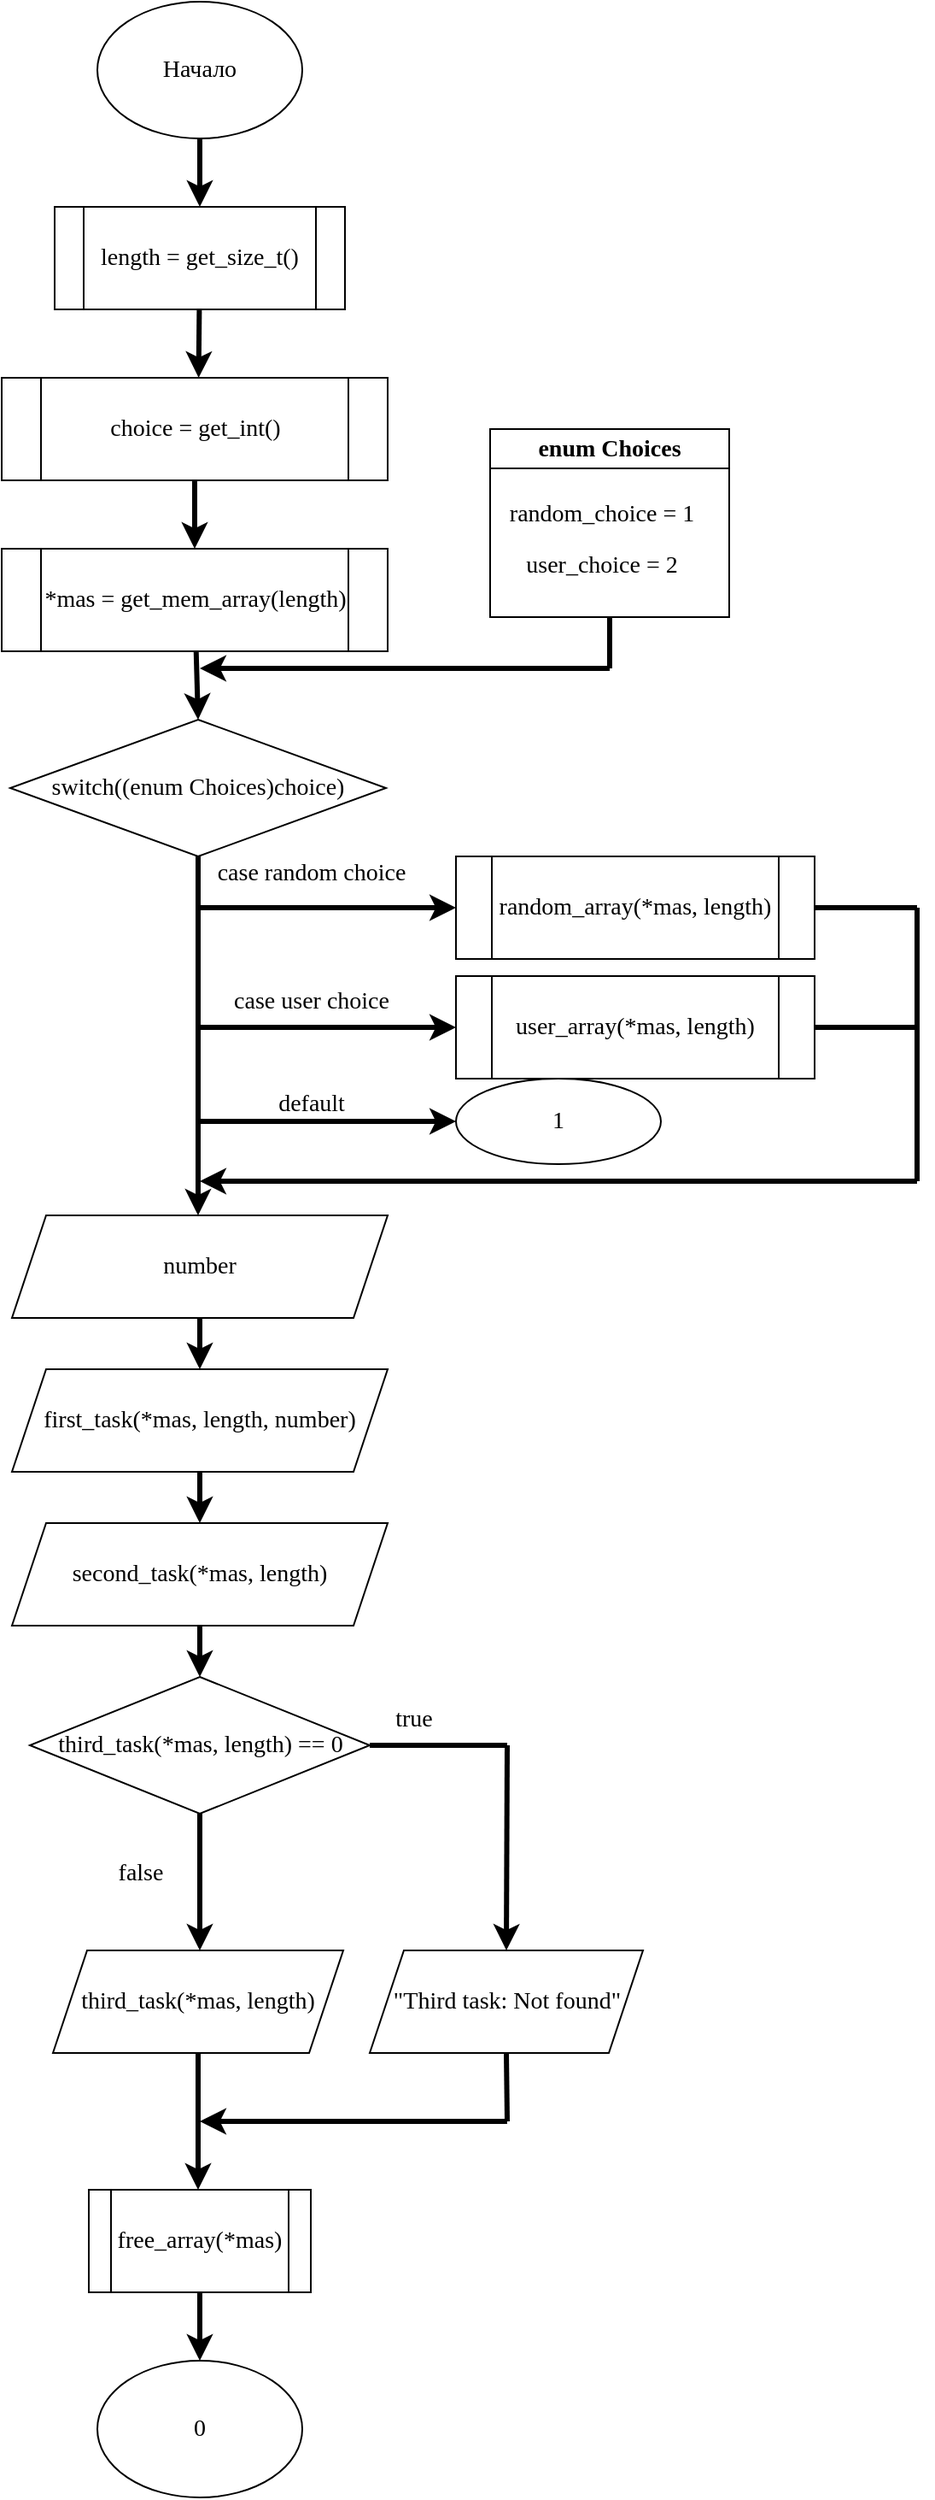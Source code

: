 <mxfile>
    <diagram id="dduAflSlmA2EmJKSDYuZ" name="main">
        <mxGraphModel dx="535" dy="475" grid="1" gridSize="10" guides="1" tooltips="1" connect="1" arrows="1" fold="1" page="1" pageScale="1" pageWidth="827" pageHeight="1169" background="#ffffff" math="0" shadow="0">
            <root>
                <mxCell id="0"/>
                <mxCell id="1" parent="0"/>
                <mxCell id="7" style="edgeStyle=none;html=1;entryX=0.5;entryY=0;entryDx=0;entryDy=0;fontFamily=Times New Roman;fontSize=14;fontColor=#000000;strokeColor=#000000;strokeWidth=3;" parent="1" source="3" edge="1">
                    <mxGeometry relative="1" as="geometry">
                        <mxPoint x="300" y="160" as="targetPoint"/>
                    </mxGeometry>
                </mxCell>
                <mxCell id="3" value="Начало&lt;div style=&quot;text-align: justify;&quot;&gt;&lt;/div&gt;" style="ellipse;whiteSpace=wrap;html=1;strokeColor=#000000;fontFamily=Times New Roman;fillColor=#FFFFFF;fontSize=14;fontColor=#000000;" parent="1" vertex="1">
                    <mxGeometry x="240" y="40" width="120" height="80" as="geometry"/>
                </mxCell>
                <mxCell id="9" style="edgeStyle=none;html=1;strokeColor=#000000;strokeWidth=3;fontFamily=Times New Roman;fontSize=14;fontColor=#000000;" parent="1" edge="1">
                    <mxGeometry relative="1" as="geometry">
                        <mxPoint x="299.7" y="220" as="sourcePoint"/>
                        <mxPoint x="299.3" y="260" as="targetPoint"/>
                    </mxGeometry>
                </mxCell>
                <mxCell id="pNEts3Y4bDYNDHWkMlwr-55" value="" style="edgeStyle=none;html=1;strokeColor=#000000;strokeWidth=3;fontFamily=Times New Roman;fontSize=14;fontColor=#000000;entryX=0.5;entryY=0;entryDx=0;entryDy=0;" parent="1" source="10" target="13" edge="1">
                    <mxGeometry relative="1" as="geometry"/>
                </mxCell>
                <mxCell id="10" value="*mas = get_mem_array(length)" style="shape=process;whiteSpace=wrap;html=1;backgroundOutline=1;strokeColor=#000000;fontFamily=Times New Roman;fontSize=14;fontColor=#000000;fillColor=#FFFFFF;" parent="1" vertex="1">
                    <mxGeometry x="184" y="360" width="226" height="60" as="geometry"/>
                </mxCell>
                <mxCell id="15" style="edgeStyle=none;html=1;strokeColor=#000000;strokeWidth=3;fontFamily=Times New Roman;fontSize=14;fontColor=#000000;" parent="1" source="13" edge="1">
                    <mxGeometry relative="1" as="geometry">
                        <mxPoint x="299" y="750" as="targetPoint"/>
                    </mxGeometry>
                </mxCell>
                <mxCell id="13" value="switch((enum Choices)choice)" style="rhombus;whiteSpace=wrap;html=1;strokeColor=#000000;fontFamily=Times New Roman;fontSize=14;fontColor=#000000;fillColor=#FFFFFF;" parent="1" vertex="1">
                    <mxGeometry x="189" y="460" width="220" height="80" as="geometry"/>
                </mxCell>
                <mxCell id="18" value="" style="endArrow=classic;html=1;strokeColor=#000000;strokeWidth=3;fontFamily=Times New Roman;fontSize=14;fontColor=#000000;entryX=0;entryY=0.5;entryDx=0;entryDy=0;" parent="1" edge="1" target="1TIcCexqWjtkCrMtU1Bt-53">
                    <mxGeometry width="50" height="50" relative="1" as="geometry">
                        <mxPoint x="300" y="695" as="sourcePoint"/>
                        <mxPoint x="450" y="710" as="targetPoint"/>
                        <Array as="points"/>
                    </mxGeometry>
                </mxCell>
                <mxCell id="19" value="case random choice" style="text;html=1;align=center;verticalAlign=middle;resizable=0;points=[];autosize=1;strokeColor=none;fillColor=none;fontSize=14;fontFamily=Times New Roman;fontColor=#000000;" parent="1" vertex="1">
                    <mxGeometry x="300" y="535" width="130" height="30" as="geometry"/>
                </mxCell>
                <mxCell id="21" value="default" style="text;html=1;align=center;verticalAlign=middle;resizable=0;points=[];autosize=1;strokeColor=none;fillColor=none;fontSize=14;fontFamily=Times New Roman;fontColor=#000000;" parent="1" vertex="1">
                    <mxGeometry x="335" y="670" width="60" height="30" as="geometry"/>
                </mxCell>
                <mxCell id="22" value="random_array(*mas, length)" style="shape=process;whiteSpace=wrap;html=1;backgroundOutline=1;strokeColor=#000000;fontFamily=Times New Roman;fontSize=14;fontColor=#000000;fillColor=#FFFFFF;" parent="1" vertex="1">
                    <mxGeometry x="450" y="540" width="210" height="60" as="geometry"/>
                </mxCell>
                <mxCell id="24" value="" style="endArrow=classic;html=1;strokeColor=#000000;strokeWidth=3;fontFamily=Times New Roman;fontSize=14;fontColor=#000000;entryX=0;entryY=0.5;entryDx=0;entryDy=0;" parent="1" target="22" edge="1">
                    <mxGeometry width="50" height="50" relative="1" as="geometry">
                        <mxPoint x="300" y="570" as="sourcePoint"/>
                        <mxPoint x="460" y="530" as="targetPoint"/>
                    </mxGeometry>
                </mxCell>
                <mxCell id="20" value="case user choice" style="text;html=1;align=center;verticalAlign=middle;resizable=0;points=[];autosize=1;strokeColor=none;fillColor=none;fontSize=14;fontFamily=Times New Roman;fontColor=#000000;" parent="1" vertex="1">
                    <mxGeometry x="310" y="610" width="110" height="30" as="geometry"/>
                </mxCell>
                <mxCell id="26" value="user_array(*mas, length)" style="shape=process;whiteSpace=wrap;html=1;backgroundOutline=1;strokeColor=#000000;fontFamily=Times New Roman;fontSize=14;fontColor=#000000;fillColor=#FFFFFF;" parent="1" vertex="1">
                    <mxGeometry x="450" y="610" width="210" height="60" as="geometry"/>
                </mxCell>
                <mxCell id="27" value="" style="endArrow=classic;html=1;strokeColor=#000000;strokeWidth=3;fontFamily=Times New Roman;fontSize=14;fontColor=#000000;entryX=0;entryY=0.5;entryDx=0;entryDy=0;" parent="1" target="26" edge="1">
                    <mxGeometry width="50" height="50" relative="1" as="geometry">
                        <mxPoint x="300" y="640" as="sourcePoint"/>
                        <mxPoint x="460" y="520" as="targetPoint"/>
                    </mxGeometry>
                </mxCell>
                <mxCell id="34" style="edgeStyle=none;html=1;exitX=0.5;exitY=1;exitDx=0;exitDy=0;entryX=0.5;entryY=0;entryDx=0;entryDy=0;strokeColor=#000000;strokeWidth=3;fontFamily=Times New Roman;fontSize=14;fontColor=#000000;" parent="1" source="30" target="32" edge="1">
                    <mxGeometry relative="1" as="geometry"/>
                </mxCell>
                <mxCell id="30" value="number" style="shape=parallelogram;perimeter=parallelogramPerimeter;whiteSpace=wrap;html=1;fixedSize=1;strokeColor=#000000;fontFamily=Times New Roman;fontSize=14;fontColor=#000000;fillColor=#FFFFFF;" parent="1" vertex="1">
                    <mxGeometry x="190" y="750" width="220" height="60" as="geometry"/>
                </mxCell>
                <mxCell id="35" style="edgeStyle=none;html=1;exitX=0.5;exitY=1;exitDx=0;exitDy=0;entryX=0.5;entryY=0;entryDx=0;entryDy=0;strokeColor=#000000;strokeWidth=3;fontFamily=Times New Roman;fontSize=14;fontColor=#000000;" parent="1" source="32" target="33" edge="1">
                    <mxGeometry relative="1" as="geometry"/>
                </mxCell>
                <mxCell id="32" value="first_task(*mas, length, number)" style="shape=parallelogram;perimeter=parallelogramPerimeter;whiteSpace=wrap;html=1;fixedSize=1;strokeColor=#000000;fontFamily=Times New Roman;fontSize=14;fontColor=#000000;fillColor=#FFFFFF;" parent="1" vertex="1">
                    <mxGeometry x="190" y="840" width="220" height="60" as="geometry"/>
                </mxCell>
                <mxCell id="33" value="second_task(*mas, length)" style="shape=parallelogram;perimeter=parallelogramPerimeter;whiteSpace=wrap;html=1;fixedSize=1;strokeColor=#000000;fontFamily=Times New Roman;fontSize=14;fontColor=#000000;fillColor=#FFFFFF;" parent="1" vertex="1">
                    <mxGeometry x="190" y="930" width="220" height="60" as="geometry"/>
                </mxCell>
                <mxCell id="36" value="third_task(*mas, length) == 0" style="rhombus;whiteSpace=wrap;html=1;strokeColor=#000000;fontFamily=Times New Roman;fontSize=14;fontColor=#000000;fillColor=#FFFFFF;" parent="1" vertex="1">
                    <mxGeometry x="200.5" y="1020" width="199" height="80" as="geometry"/>
                </mxCell>
                <mxCell id="37" value="" style="endArrow=classic;html=1;strokeColor=#000000;strokeWidth=3;fontFamily=Times New Roman;fontSize=14;fontColor=#000000;exitX=0.5;exitY=1;exitDx=0;exitDy=0;entryX=0.5;entryY=0;entryDx=0;entryDy=0;" parent="1" source="33" target="36" edge="1">
                    <mxGeometry width="50" height="50" relative="1" as="geometry">
                        <mxPoint x="310" y="1040" as="sourcePoint"/>
                        <mxPoint x="360" y="990" as="targetPoint"/>
                    </mxGeometry>
                </mxCell>
                <mxCell id="39" value="" style="endArrow=none;html=1;strokeColor=#000000;strokeWidth=3;fontFamily=Times New Roman;fontSize=14;fontColor=#000000;exitX=1;exitY=0.5;exitDx=0;exitDy=0;" parent="1" source="36" edge="1">
                    <mxGeometry width="50" height="50" relative="1" as="geometry">
                        <mxPoint x="340" y="1000" as="sourcePoint"/>
                        <mxPoint x="480" y="1060" as="targetPoint"/>
                    </mxGeometry>
                </mxCell>
                <mxCell id="40" value="" style="endArrow=classic;html=1;strokeColor=#000000;strokeWidth=3;fontFamily=Times New Roman;fontSize=14;fontColor=#000000;entryX=0.5;entryY=0;entryDx=0;entryDy=0;" parent="1" target="42" edge="1">
                    <mxGeometry width="50" height="50" relative="1" as="geometry">
                        <mxPoint x="480" y="1060" as="sourcePoint"/>
                        <mxPoint x="480" y="1170" as="targetPoint"/>
                    </mxGeometry>
                </mxCell>
                <mxCell id="41" value="true" style="text;html=1;align=center;verticalAlign=middle;resizable=0;points=[];autosize=1;strokeColor=none;fillColor=none;fontSize=14;fontFamily=Times New Roman;fontColor=#000000;" parent="1" vertex="1">
                    <mxGeometry x="400" y="1030" width="50" height="30" as="geometry"/>
                </mxCell>
                <mxCell id="42" value="&quot;Third task: Not found&quot;" style="shape=parallelogram;perimeter=parallelogramPerimeter;whiteSpace=wrap;html=1;fixedSize=1;strokeColor=#000000;fontFamily=Times New Roman;fontSize=14;fontColor=#000000;fillColor=#FFFFFF;" parent="1" vertex="1">
                    <mxGeometry x="399.5" y="1180" width="160" height="60" as="geometry"/>
                </mxCell>
                <mxCell id="43" value="" style="endArrow=classic;html=1;strokeColor=#000000;strokeWidth=3;fontFamily=Times New Roman;fontSize=14;fontColor=#000000;exitX=0.5;exitY=1;exitDx=0;exitDy=0;" parent="1" source="36" edge="1">
                    <mxGeometry width="50" height="50" relative="1" as="geometry">
                        <mxPoint x="340" y="1090" as="sourcePoint"/>
                        <mxPoint x="300" y="1180" as="targetPoint"/>
                    </mxGeometry>
                </mxCell>
                <mxCell id="44" value="false" style="text;html=1;align=center;verticalAlign=middle;resizable=0;points=[];autosize=1;strokeColor=none;fillColor=none;fontSize=14;fontFamily=Times New Roman;fontColor=#000000;" parent="1" vertex="1">
                    <mxGeometry x="240" y="1120" width="50" height="30" as="geometry"/>
                </mxCell>
                <mxCell id="45" value="third_task(*mas, length)" style="shape=parallelogram;perimeter=parallelogramPerimeter;whiteSpace=wrap;html=1;fixedSize=1;strokeColor=#000000;fontFamily=Times New Roman;fontSize=14;fontColor=#000000;fillColor=#FFFFFF;" parent="1" vertex="1">
                    <mxGeometry x="214" y="1180" width="170" height="60" as="geometry"/>
                </mxCell>
                <mxCell id="47" value="" style="endArrow=classic;html=1;strokeColor=#000000;strokeWidth=3;fontFamily=Times New Roman;fontSize=14;fontColor=#000000;exitX=0.5;exitY=1;exitDx=0;exitDy=0;" parent="1" source="45" edge="1">
                    <mxGeometry width="50" height="50" relative="1" as="geometry">
                        <mxPoint x="330" y="1230" as="sourcePoint"/>
                        <mxPoint x="299" y="1320" as="targetPoint"/>
                    </mxGeometry>
                </mxCell>
                <mxCell id="48" value="" style="endArrow=none;html=1;strokeColor=#000000;strokeWidth=3;fontFamily=Times New Roman;fontSize=14;fontColor=#000000;exitX=0.5;exitY=1;exitDx=0;exitDy=0;" parent="1" source="42" edge="1">
                    <mxGeometry width="50" height="50" relative="1" as="geometry">
                        <mxPoint x="330" y="1230" as="sourcePoint"/>
                        <mxPoint x="480" y="1280" as="targetPoint"/>
                    </mxGeometry>
                </mxCell>
                <mxCell id="49" value="" style="endArrow=classic;html=1;strokeColor=#000000;strokeWidth=3;fontFamily=Times New Roman;fontSize=14;fontColor=#000000;" parent="1" edge="1">
                    <mxGeometry width="50" height="50" relative="1" as="geometry">
                        <mxPoint x="480" y="1280" as="sourcePoint"/>
                        <mxPoint x="300" y="1280" as="targetPoint"/>
                    </mxGeometry>
                </mxCell>
                <mxCell id="50" value="free_array(*mas)" style="shape=process;whiteSpace=wrap;html=1;backgroundOutline=1;strokeColor=#000000;fontFamily=Times New Roman;fontSize=14;fontColor=#000000;fillColor=#FFFFFF;" parent="1" vertex="1">
                    <mxGeometry x="235" y="1320" width="130" height="60" as="geometry"/>
                </mxCell>
                <mxCell id="52" value="" style="endArrow=classic;html=1;strokeColor=#000000;strokeWidth=3;fontFamily=Times New Roman;fontSize=14;fontColor=#000000;exitX=0.5;exitY=1;exitDx=0;exitDy=0;entryX=0.5;entryY=0;entryDx=0;entryDy=0;" parent="1" source="50" edge="1">
                    <mxGeometry width="50" height="50" relative="1" as="geometry">
                        <mxPoint x="330" y="1330" as="sourcePoint"/>
                        <mxPoint x="300" y="1420" as="targetPoint"/>
                    </mxGeometry>
                </mxCell>
                <mxCell id="b3Zedy9EDPFAXGnqCpEN-53" value="enum Choices" style="swimlane;whiteSpace=wrap;html=1;strokeColor=#000000;fontFamily=Times New Roman;fontSize=14;fontColor=#000000;fillColor=#FFFFFF;" parent="1" vertex="1">
                    <mxGeometry x="470" y="290" width="140" height="110" as="geometry"/>
                </mxCell>
                <mxCell id="b3Zedy9EDPFAXGnqCpEN-54" value="random_choice = 1" style="text;html=1;align=center;verticalAlign=middle;resizable=0;points=[];autosize=1;strokeColor=none;fillColor=none;fontSize=14;fontFamily=Times New Roman;fontColor=#000000;" parent="b3Zedy9EDPFAXGnqCpEN-53" vertex="1">
                    <mxGeometry y="35" width="130" height="30" as="geometry"/>
                </mxCell>
                <mxCell id="b3Zedy9EDPFAXGnqCpEN-55" value="user_choice = 2" style="text;html=1;align=center;verticalAlign=middle;resizable=0;points=[];autosize=1;strokeColor=none;fillColor=none;fontSize=14;fontFamily=Times New Roman;fontColor=#000000;" parent="b3Zedy9EDPFAXGnqCpEN-53" vertex="1">
                    <mxGeometry x="9.5" y="65" width="110" height="30" as="geometry"/>
                </mxCell>
                <mxCell id="b3Zedy9EDPFAXGnqCpEN-56" value="" style="endArrow=none;html=1;strokeColor=#000000;strokeWidth=3;fontFamily=Times New Roman;fontSize=14;fontColor=#000000;entryX=0.5;entryY=1;entryDx=0;entryDy=0;" parent="1" target="b3Zedy9EDPFAXGnqCpEN-53" edge="1">
                    <mxGeometry width="50" height="50" relative="1" as="geometry">
                        <mxPoint x="540" y="430" as="sourcePoint"/>
                        <mxPoint x="450" y="440" as="targetPoint"/>
                    </mxGeometry>
                </mxCell>
                <mxCell id="b3Zedy9EDPFAXGnqCpEN-57" value="" style="endArrow=classic;html=1;strokeColor=#000000;strokeWidth=3;fontFamily=Times New Roman;fontSize=14;fontColor=#000000;" parent="1" edge="1">
                    <mxGeometry width="50" height="50" relative="1" as="geometry">
                        <mxPoint x="540" y="430" as="sourcePoint"/>
                        <mxPoint x="300" y="430" as="targetPoint"/>
                    </mxGeometry>
                </mxCell>
                <mxCell id="1TIcCexqWjtkCrMtU1Bt-52" value="0" style="ellipse;whiteSpace=wrap;html=1;strokeColor=#000000;fontFamily=Times New Roman;fontSize=14;fontColor=#000000;fillColor=#FFFFFF;" parent="1" vertex="1">
                    <mxGeometry x="240" y="1420" width="120" height="80" as="geometry"/>
                </mxCell>
                <mxCell id="1TIcCexqWjtkCrMtU1Bt-53" value="1" style="ellipse;whiteSpace=wrap;html=1;strokeColor=#000000;fontFamily=Times New Roman;fontSize=14;fontColor=#000000;fillColor=#FFFFFF;" parent="1" vertex="1">
                    <mxGeometry x="450" y="670" width="120" height="50" as="geometry"/>
                </mxCell>
                <mxCell id="pNEts3Y4bDYNDHWkMlwr-52" value="length = get_size_t()" style="shape=process;whiteSpace=wrap;html=1;backgroundOutline=1;strokeColor=#000000;fontFamily=Times New Roman;fontSize=14;fontColor=#000000;fillColor=#FFFFFF;" parent="1" vertex="1">
                    <mxGeometry x="215" y="160" width="170" height="60" as="geometry"/>
                </mxCell>
                <mxCell id="pNEts3Y4bDYNDHWkMlwr-54" value="" style="edgeStyle=none;html=1;strokeColor=#000000;strokeWidth=3;fontFamily=Times New Roman;fontSize=14;fontColor=#000000;" parent="1" source="pNEts3Y4bDYNDHWkMlwr-53" target="10" edge="1">
                    <mxGeometry relative="1" as="geometry"/>
                </mxCell>
                <mxCell id="pNEts3Y4bDYNDHWkMlwr-53" value="choice = get_int()" style="shape=process;whiteSpace=wrap;html=1;backgroundOutline=1;strokeColor=#000000;fontFamily=Times New Roman;fontSize=14;fontColor=#000000;fillColor=#FFFFFF;" parent="1" vertex="1">
                    <mxGeometry x="184" y="260" width="226" height="60" as="geometry"/>
                </mxCell>
                <mxCell id="54" value="" style="endArrow=none;html=1;strokeColor=#000000;strokeWidth=3;exitX=1;exitY=0.5;exitDx=0;exitDy=0;" edge="1" parent="1" source="22">
                    <mxGeometry width="50" height="50" relative="1" as="geometry">
                        <mxPoint x="540" y="680" as="sourcePoint"/>
                        <mxPoint x="720" y="570" as="targetPoint"/>
                    </mxGeometry>
                </mxCell>
                <mxCell id="55" value="" style="endArrow=none;html=1;strokeColor=#000000;strokeWidth=3;exitX=1;exitY=0.5;exitDx=0;exitDy=0;" edge="1" parent="1" source="26">
                    <mxGeometry width="50" height="50" relative="1" as="geometry">
                        <mxPoint x="540" y="680" as="sourcePoint"/>
                        <mxPoint x="720" y="640" as="targetPoint"/>
                    </mxGeometry>
                </mxCell>
                <mxCell id="56" value="" style="endArrow=none;html=1;strokeColor=#000000;strokeWidth=3;" edge="1" parent="1">
                    <mxGeometry width="50" height="50" relative="1" as="geometry">
                        <mxPoint x="720" y="570" as="sourcePoint"/>
                        <mxPoint x="720" y="730" as="targetPoint"/>
                    </mxGeometry>
                </mxCell>
                <mxCell id="57" value="" style="endArrow=classic;html=1;strokeColor=#000000;strokeWidth=3;" edge="1" parent="1">
                    <mxGeometry width="50" height="50" relative="1" as="geometry">
                        <mxPoint x="720" y="730" as="sourcePoint"/>
                        <mxPoint x="300" y="730" as="targetPoint"/>
                    </mxGeometry>
                </mxCell>
            </root>
        </mxGraphModel>
    </diagram>
    <diagram id="u3yC7wwah0V7eCWNw64F" name="get_mem_array">
        <mxGraphModel dx="535" dy="475" grid="1" gridSize="10" guides="1" tooltips="1" connect="1" arrows="1" fold="1" page="1" pageScale="1" pageWidth="827" pageHeight="1169" background="#ffffff" math="0" shadow="0">
            <root>
                <mxCell id="0"/>
                <mxCell id="1" parent="0"/>
                <mxCell id="7kKWyREf13AJe1QysBUn-3" value="" style="edgeStyle=none;html=1;strokeColor=#000000;strokeWidth=3;fontFamily=Times New Roman;fontSize=14;fontColor=#000000;" edge="1" parent="1" source="7kKWyREf13AJe1QysBUn-1" target="7kKWyREf13AJe1QysBUn-2">
                    <mxGeometry relative="1" as="geometry"/>
                </mxCell>
                <mxCell id="7kKWyREf13AJe1QysBUn-1" value="length" style="ellipse;whiteSpace=wrap;html=1;strokeColor=#000000;fontFamily=Times New Roman;fontSize=14;fontColor=#000000;fillColor=#FFFFFF;" vertex="1" parent="1">
                    <mxGeometry x="200" y="40" width="120" height="80" as="geometry"/>
                </mxCell>
                <mxCell id="8zzSYr8SPr4C44vhaHoF-2" value="" style="edgeStyle=none;html=1;strokeColor=#000000;strokeWidth=3;fontFamily=Times New Roman;fontSize=14;fontColor=#000000;" edge="1" parent="1" source="7kKWyREf13AJe1QysBUn-2" target="8zzSYr8SPr4C44vhaHoF-1">
                    <mxGeometry relative="1" as="geometry"/>
                </mxCell>
                <mxCell id="7kKWyREf13AJe1QysBUn-2" value="*array = malloc(length * sizeof(int))" style="shape=process;whiteSpace=wrap;html=1;backgroundOutline=1;strokeColor=#000000;fontFamily=Times New Roman;fontSize=14;fontColor=#000000;fillColor=#FFFFFF;" vertex="1" parent="1">
                    <mxGeometry x="130" y="140" width="260" height="60" as="geometry"/>
                </mxCell>
                <mxCell id="8zzSYr8SPr4C44vhaHoF-1" value="NULL == array" style="rhombus;whiteSpace=wrap;html=1;strokeColor=#000000;fontFamily=Times New Roman;fontSize=14;fontColor=#000000;fillColor=#FFFFFF;" vertex="1" parent="1">
                    <mxGeometry x="165" y="230" width="190" height="80" as="geometry"/>
                </mxCell>
                <mxCell id="8zzSYr8SPr4C44vhaHoF-3" value="" style="endArrow=none;html=1;strokeColor=#000000;strokeWidth=3;fontFamily=Times New Roman;fontSize=14;fontColor=#000000;exitX=1;exitY=0.5;exitDx=0;exitDy=0;" edge="1" parent="1" source="8zzSYr8SPr4C44vhaHoF-1">
                    <mxGeometry width="50" height="50" relative="1" as="geometry">
                        <mxPoint x="250" y="320" as="sourcePoint"/>
                        <mxPoint x="440" y="270" as="targetPoint"/>
                    </mxGeometry>
                </mxCell>
                <mxCell id="8zzSYr8SPr4C44vhaHoF-4" value="" style="endArrow=classic;html=1;strokeColor=#000000;strokeWidth=3;fontFamily=Times New Roman;fontSize=14;fontColor=#000000;" edge="1" parent="1">
                    <mxGeometry width="50" height="50" relative="1" as="geometry">
                        <mxPoint x="440" y="270" as="sourcePoint"/>
                        <mxPoint x="440" y="360" as="targetPoint"/>
                    </mxGeometry>
                </mxCell>
                <mxCell id="8zzSYr8SPr4C44vhaHoF-5" value="true" style="text;html=1;align=center;verticalAlign=middle;resizable=0;points=[];autosize=1;strokeColor=none;fillColor=none;fontSize=14;fontFamily=Times New Roman;fontColor=#000000;" vertex="1" parent="1">
                    <mxGeometry x="365" y="235" width="50" height="30" as="geometry"/>
                </mxCell>
                <mxCell id="8zzSYr8SPr4C44vhaHoF-9" value="" style="edgeStyle=none;html=1;strokeColor=#000000;strokeWidth=3;fontFamily=Times New Roman;fontSize=14;fontColor=#000000;" edge="1" parent="1" source="8zzSYr8SPr4C44vhaHoF-6" target="8zzSYr8SPr4C44vhaHoF-8">
                    <mxGeometry relative="1" as="geometry"/>
                </mxCell>
                <mxCell id="8zzSYr8SPr4C44vhaHoF-6" value="errno = ENOMEM" style="shape=process;whiteSpace=wrap;html=1;backgroundOutline=1;strokeColor=#000000;fontFamily=Times New Roman;fontSize=14;fontColor=#000000;fillColor=#FFFFFF;" vertex="1" parent="1">
                    <mxGeometry x="365" y="360" width="150" height="60" as="geometry"/>
                </mxCell>
                <mxCell id="8zzSYr8SPr4C44vhaHoF-11" value="" style="edgeStyle=none;html=1;strokeColor=#000000;strokeWidth=3;fontFamily=Times New Roman;fontSize=14;fontColor=#000000;" edge="1" parent="1" source="8zzSYr8SPr4C44vhaHoF-8" target="8zzSYr8SPr4C44vhaHoF-10">
                    <mxGeometry relative="1" as="geometry"/>
                </mxCell>
                <mxCell id="8zzSYr8SPr4C44vhaHoF-8" value="perror(&quot;Error: &quot;)" style="shape=parallelogram;perimeter=parallelogramPerimeter;whiteSpace=wrap;html=1;fixedSize=1;strokeColor=#000000;fontFamily=Times New Roman;fontSize=14;fontColor=#000000;fillColor=#FFFFFF;" vertex="1" parent="1">
                    <mxGeometry x="360" y="460" width="160" height="60" as="geometry"/>
                </mxCell>
                <mxCell id="8zzSYr8SPr4C44vhaHoF-10" value="abort()" style="ellipse;whiteSpace=wrap;html=1;strokeColor=#000000;fontFamily=Times New Roman;fontSize=14;fontColor=#000000;fillColor=#FFFFFF;" vertex="1" parent="1">
                    <mxGeometry x="380" y="560" width="120" height="80" as="geometry"/>
                </mxCell>
                <mxCell id="8zzSYr8SPr4C44vhaHoF-12" value="" style="endArrow=classic;html=1;strokeColor=#000000;strokeWidth=3;fontFamily=Times New Roman;fontSize=14;fontColor=#000000;exitX=0.5;exitY=1;exitDx=0;exitDy=0;" edge="1" parent="1" source="8zzSYr8SPr4C44vhaHoF-1">
                    <mxGeometry width="50" height="50" relative="1" as="geometry">
                        <mxPoint x="290" y="490" as="sourcePoint"/>
                        <mxPoint x="260" y="440" as="targetPoint"/>
                    </mxGeometry>
                </mxCell>
                <mxCell id="8zzSYr8SPr4C44vhaHoF-13" value="array" style="ellipse;whiteSpace=wrap;html=1;strokeColor=#000000;fontFamily=Times New Roman;fontSize=14;fontColor=#000000;fillColor=#FFFFFF;" vertex="1" parent="1">
                    <mxGeometry x="200" y="440" width="120" height="80" as="geometry"/>
                </mxCell>
            </root>
        </mxGraphModel>
    </diagram>
    <diagram id="GC2nhb8O_OKE1YCj7fj9" name="random_array">
        <mxGraphModel dx="535" dy="475" grid="1" gridSize="10" guides="1" tooltips="1" connect="1" arrows="1" fold="1" page="1" pageScale="1" pageWidth="827" pageHeight="1169" background="#ffffff" math="0" shadow="0">
            <root>
                <mxCell id="0"/>
                <mxCell id="1" parent="0"/>
                <mxCell id="FZIqqEBbdKfMuZb5PTaa-4" value="" style="edgeStyle=none;html=1;strokeColor=#000000;strokeWidth=3;fontFamily=Times New Roman;fontSize=14;fontColor=#000000;" edge="1" parent="1" source="FZIqqEBbdKfMuZb5PTaa-1" target="FZIqqEBbdKfMuZb5PTaa-3">
                    <mxGeometry relative="1" as="geometry"/>
                </mxCell>
                <mxCell id="FZIqqEBbdKfMuZb5PTaa-1" value="*array, length" style="ellipse;whiteSpace=wrap;html=1;strokeColor=#000000;fontFamily=Times New Roman;fontSize=14;fontColor=#000000;fillColor=#FFFFFF;" vertex="1" parent="1">
                    <mxGeometry x="160" y="40" width="120" height="80" as="geometry"/>
                </mxCell>
                <mxCell id="FZIqqEBbdKfMuZb5PTaa-2" value="i &amp;lt; length" style="rhombus;whiteSpace=wrap;html=1;strokeColor=#000000;fontFamily=Times New Roman;fontSize=14;fontColor=#000000;fillColor=#FFFFFF;" vertex="1" parent="1">
                    <mxGeometry x="165" y="230" width="110" height="80" as="geometry"/>
                </mxCell>
                <mxCell id="FZIqqEBbdKfMuZb5PTaa-5" value="" style="edgeStyle=none;html=1;strokeColor=#000000;strokeWidth=3;fontFamily=Times New Roman;fontSize=14;fontColor=#000000;" edge="1" parent="1" source="FZIqqEBbdKfMuZb5PTaa-3" target="FZIqqEBbdKfMuZb5PTaa-2">
                    <mxGeometry relative="1" as="geometry"/>
                </mxCell>
                <mxCell id="FZIqqEBbdKfMuZb5PTaa-3" value="i = 0" style="shape=process;whiteSpace=wrap;html=1;backgroundOutline=1;strokeColor=#000000;fontFamily=Times New Roman;fontSize=14;fontColor=#000000;fillColor=#FFFFFF;" vertex="1" parent="1">
                    <mxGeometry x="110" y="150" width="220" height="60" as="geometry"/>
                </mxCell>
                <mxCell id="FZIqqEBbdKfMuZb5PTaa-6" value="" style="endArrow=classic;html=1;strokeColor=#000000;strokeWidth=3;fontFamily=Times New Roman;fontSize=14;fontColor=#000000;exitX=0.5;exitY=1;exitDx=0;exitDy=0;" edge="1" parent="1" source="FZIqqEBbdKfMuZb5PTaa-2">
                    <mxGeometry width="50" height="50" relative="1" as="geometry">
                        <mxPoint x="280" y="420" as="sourcePoint"/>
                        <mxPoint x="220" y="400" as="targetPoint"/>
                    </mxGeometry>
                </mxCell>
                <mxCell id="FZIqqEBbdKfMuZb5PTaa-7" value="true" style="text;html=1;align=center;verticalAlign=middle;resizable=0;points=[];autosize=1;strokeColor=none;fillColor=none;fontSize=14;fontFamily=Times New Roman;fontColor=#000000;" vertex="1" parent="1">
                    <mxGeometry x="160" y="330" width="50" height="30" as="geometry"/>
                </mxCell>
                <mxCell id="FZIqqEBbdKfMuZb5PTaa-10" value="" style="edgeStyle=none;html=1;strokeColor=#000000;strokeWidth=3;fontFamily=Times New Roman;fontSize=14;fontColor=#000000;" edge="1" parent="1" source="FZIqqEBbdKfMuZb5PTaa-8" target="FZIqqEBbdKfMuZb5PTaa-9">
                    <mxGeometry relative="1" as="geometry"/>
                </mxCell>
                <mxCell id="FZIqqEBbdKfMuZb5PTaa-8" value="array[i] = rand() % 200 - 100" style="shape=process;whiteSpace=wrap;html=1;backgroundOutline=1;strokeColor=#000000;fontFamily=Times New Roman;fontSize=14;fontColor=#000000;fillColor=#FFFFFF;" vertex="1" parent="1">
                    <mxGeometry x="110" y="400" width="215" height="60" as="geometry"/>
                </mxCell>
                <mxCell id="FZIqqEBbdKfMuZb5PTaa-9" value="i++" style="shape=process;whiteSpace=wrap;html=1;backgroundOutline=1;strokeColor=#000000;fontFamily=Times New Roman;fontSize=14;fontColor=#000000;fillColor=#FFFFFF;" vertex="1" parent="1">
                    <mxGeometry x="110" y="480" width="210" height="60" as="geometry"/>
                </mxCell>
                <mxCell id="FZIqqEBbdKfMuZb5PTaa-11" value="" style="endArrow=none;html=1;strokeColor=#000000;strokeWidth=3;fontFamily=Times New Roman;fontSize=14;fontColor=#000000;exitX=1;exitY=0.5;exitDx=0;exitDy=0;" edge="1" parent="1" source="FZIqqEBbdKfMuZb5PTaa-9">
                    <mxGeometry width="50" height="50" relative="1" as="geometry">
                        <mxPoint x="280" y="420" as="sourcePoint"/>
                        <mxPoint x="370" y="510" as="targetPoint"/>
                    </mxGeometry>
                </mxCell>
                <mxCell id="FZIqqEBbdKfMuZb5PTaa-13" value="" style="endArrow=none;html=1;strokeColor=#000000;strokeWidth=3;fontFamily=Times New Roman;fontSize=14;fontColor=#000000;" edge="1" parent="1">
                    <mxGeometry width="50" height="50" relative="1" as="geometry">
                        <mxPoint x="370" y="510" as="sourcePoint"/>
                        <mxPoint x="370" y="270" as="targetPoint"/>
                    </mxGeometry>
                </mxCell>
                <mxCell id="FZIqqEBbdKfMuZb5PTaa-14" value="" style="endArrow=classic;html=1;strokeColor=#000000;strokeWidth=3;fontFamily=Times New Roman;fontSize=14;fontColor=#000000;entryX=1;entryY=0.5;entryDx=0;entryDy=0;" edge="1" parent="1" target="FZIqqEBbdKfMuZb5PTaa-2">
                    <mxGeometry width="50" height="50" relative="1" as="geometry">
                        <mxPoint x="370" y="270" as="sourcePoint"/>
                        <mxPoint x="330" y="370" as="targetPoint"/>
                    </mxGeometry>
                </mxCell>
            </root>
        </mxGraphModel>
    </diagram>
    <diagram id="zMrEUnjuxy22pgAJR4XY" name="user_choice">
        <mxGraphModel dx="535" dy="475" grid="1" gridSize="10" guides="1" tooltips="1" connect="1" arrows="1" fold="1" page="1" pageScale="1" pageWidth="827" pageHeight="1169" background="#ffffff" math="0" shadow="0">
            <root>
                <mxCell id="0"/>
                <mxCell id="1" parent="0"/>
                <mxCell id="A7lQrGsJFIJaW99qyyGC-4" value="" style="edgeStyle=none;html=1;strokeColor=#000000;strokeWidth=3;fontFamily=Times New Roman;fontSize=14;fontColor=#000000;" edge="1" parent="1" source="A7lQrGsJFIJaW99qyyGC-1" target="A7lQrGsJFIJaW99qyyGC-2">
                    <mxGeometry relative="1" as="geometry"/>
                </mxCell>
                <mxCell id="A7lQrGsJFIJaW99qyyGC-1" value="*array, length" style="ellipse;whiteSpace=wrap;html=1;strokeColor=#000000;fontFamily=Times New Roman;fontSize=14;fontColor=#000000;fillColor=#FFFFFF;" vertex="1" parent="1">
                    <mxGeometry x="200" y="40" width="120" height="80" as="geometry"/>
                </mxCell>
                <mxCell id="A7lQrGsJFIJaW99qyyGC-5" value="" style="edgeStyle=none;html=1;strokeColor=#000000;strokeWidth=3;fontFamily=Times New Roman;fontSize=14;fontColor=#000000;" edge="1" parent="1" source="A7lQrGsJFIJaW99qyyGC-2" target="A7lQrGsJFIJaW99qyyGC-3">
                    <mxGeometry relative="1" as="geometry"/>
                </mxCell>
                <mxCell id="A7lQrGsJFIJaW99qyyGC-2" value="i = 0" style="shape=process;whiteSpace=wrap;html=1;backgroundOutline=1;strokeColor=#000000;fontFamily=Times New Roman;fontSize=14;fontColor=#000000;fillColor=#FFFFFF;" vertex="1" parent="1">
                    <mxGeometry x="190" y="150" width="140" height="60" as="geometry"/>
                </mxCell>
                <mxCell id="A7lQrGsJFIJaW99qyyGC-3" value="i &amp;lt; length" style="rhombus;whiteSpace=wrap;html=1;strokeColor=#000000;fontFamily=Times New Roman;fontSize=14;fontColor=#000000;fillColor=#FFFFFF;" vertex="1" parent="1">
                    <mxGeometry x="220" y="240" width="80" height="80" as="geometry"/>
                </mxCell>
                <mxCell id="A7lQrGsJFIJaW99qyyGC-6" value="" style="endArrow=classic;html=1;strokeColor=#000000;strokeWidth=3;fontFamily=Times New Roman;fontSize=14;fontColor=#000000;exitX=0.5;exitY=1;exitDx=0;exitDy=0;" edge="1" parent="1" source="A7lQrGsJFIJaW99qyyGC-3">
                    <mxGeometry width="50" height="50" relative="1" as="geometry">
                        <mxPoint x="290" y="350" as="sourcePoint"/>
                        <mxPoint x="260" y="400" as="targetPoint"/>
                    </mxGeometry>
                </mxCell>
                <mxCell id="A7lQrGsJFIJaW99qyyGC-7" value="true" style="text;html=1;align=center;verticalAlign=middle;resizable=0;points=[];autosize=1;strokeColor=none;fillColor=none;fontSize=14;fontFamily=Times New Roman;fontColor=#000000;" vertex="1" parent="1">
                    <mxGeometry x="200" y="330" width="50" height="30" as="geometry"/>
                </mxCell>
                <mxCell id="A7lQrGsJFIJaW99qyyGC-10" value="" style="edgeStyle=none;html=1;strokeColor=#000000;strokeWidth=3;fontFamily=Times New Roman;fontSize=14;fontColor=#000000;" edge="1" parent="1" source="A7lQrGsJFIJaW99qyyGC-8" target="A7lQrGsJFIJaW99qyyGC-9">
                    <mxGeometry relative="1" as="geometry"/>
                </mxCell>
                <mxCell id="A7lQrGsJFIJaW99qyyGC-8" value="array[i] = get_int()" style="shape=process;whiteSpace=wrap;html=1;backgroundOutline=1;strokeColor=#000000;fontFamily=Times New Roman;fontSize=14;fontColor=#000000;fillColor=#FFFFFF;" vertex="1" parent="1">
                    <mxGeometry x="185" y="400" width="150" height="60" as="geometry"/>
                </mxCell>
                <mxCell id="A7lQrGsJFIJaW99qyyGC-9" value="i++" style="shape=process;whiteSpace=wrap;html=1;backgroundOutline=1;strokeColor=#000000;fontFamily=Times New Roman;fontSize=14;fontColor=#000000;fillColor=#FFFFFF;" vertex="1" parent="1">
                    <mxGeometry x="185" y="480" width="150" height="60" as="geometry"/>
                </mxCell>
                <mxCell id="A7lQrGsJFIJaW99qyyGC-11" value="" style="endArrow=none;html=1;strokeColor=#000000;strokeWidth=3;fontFamily=Times New Roman;fontSize=14;fontColor=#000000;exitX=1;exitY=0.5;exitDx=0;exitDy=0;" edge="1" parent="1" source="A7lQrGsJFIJaW99qyyGC-9">
                    <mxGeometry width="50" height="50" relative="1" as="geometry">
                        <mxPoint x="270" y="400" as="sourcePoint"/>
                        <mxPoint x="390" y="510" as="targetPoint"/>
                    </mxGeometry>
                </mxCell>
                <mxCell id="A7lQrGsJFIJaW99qyyGC-12" value="" style="endArrow=classic;html=1;strokeColor=#000000;strokeWidth=3;fontFamily=Times New Roman;fontSize=14;fontColor=#000000;entryX=1;entryY=0.5;entryDx=0;entryDy=0;" edge="1" parent="1" target="A7lQrGsJFIJaW99qyyGC-3">
                    <mxGeometry width="50" height="50" relative="1" as="geometry">
                        <mxPoint x="390" y="280" as="sourcePoint"/>
                        <mxPoint x="400" y="280" as="targetPoint"/>
                    </mxGeometry>
                </mxCell>
                <mxCell id="A7lQrGsJFIJaW99qyyGC-13" value="" style="endArrow=none;html=1;strokeColor=#000000;strokeWidth=3;fontFamily=Times New Roman;fontSize=14;fontColor=#000000;" edge="1" parent="1">
                    <mxGeometry width="50" height="50" relative="1" as="geometry">
                        <mxPoint x="390" y="510" as="sourcePoint"/>
                        <mxPoint x="390" y="280" as="targetPoint"/>
                    </mxGeometry>
                </mxCell>
            </root>
        </mxGraphModel>
    </diagram>
    <diagram id="HMng-LEVKnZeqqk1vaZv" name="get_int">
        <mxGraphModel dx="535" dy="475" grid="1" gridSize="10" guides="1" tooltips="1" connect="1" arrows="1" fold="1" page="1" pageScale="1" pageWidth="827" pageHeight="1169" background="#ffffff" math="0" shadow="0">
            <root>
                <mxCell id="0"/>
                <mxCell id="1" parent="0"/>
                <mxCell id="7ZlSvFh9n26bm6qY3kz7-4" value="" style="edgeStyle=none;html=1;strokeColor=#000000;strokeWidth=3;fontFamily=Times New Roman;fontSize=14;fontColor=#000000;" edge="1" parent="1" source="7ZlSvFh9n26bm6qY3kz7-1" target="7ZlSvFh9n26bm6qY3kz7-2">
                    <mxGeometry relative="1" as="geometry"/>
                </mxCell>
                <mxCell id="7ZlSvFh9n26bm6qY3kz7-1" value="Начало" style="ellipse;whiteSpace=wrap;html=1;strokeColor=#000000;fontFamily=Times New Roman;fontSize=14;fontColor=#000000;fillColor=#FFFFFF;" vertex="1" parent="1">
                    <mxGeometry x="200" y="40" width="120" height="80" as="geometry"/>
                </mxCell>
                <mxCell id="7ZlSvFh9n26bm6qY3kz7-5" value="" style="edgeStyle=none;html=1;strokeColor=#000000;strokeWidth=3;fontFamily=Times New Roman;fontSize=14;fontColor=#000000;" edge="1" parent="1" source="7ZlSvFh9n26bm6qY3kz7-2" target="7ZlSvFh9n26bm6qY3kz7-3">
                    <mxGeometry relative="1" as="geometry"/>
                </mxCell>
                <mxCell id="7ZlSvFh9n26bm6qY3kz7-2" value="number" style="shape=process;whiteSpace=wrap;html=1;backgroundOutline=1;strokeColor=#000000;fontFamily=Times New Roman;fontSize=14;fontColor=#000000;fillColor=#FFFFFF;" vertex="1" parent="1">
                    <mxGeometry x="200" y="150" width="120" height="60" as="geometry"/>
                </mxCell>
                <mxCell id="7ZlSvFh9n26bm6qY3kz7-3" value="scanf(&quot;%d&quot;, &amp;amp;number) != 1" style="rhombus;whiteSpace=wrap;html=1;strokeColor=#000000;fontFamily=Times New Roman;fontSize=14;fontColor=#000000;fillColor=#FFFFFF;" vertex="1" parent="1">
                    <mxGeometry x="170" y="240" width="180" height="80" as="geometry"/>
                </mxCell>
                <mxCell id="7ZlSvFh9n26bm6qY3kz7-6" value="" style="endArrow=none;html=1;strokeColor=#000000;strokeWidth=3;fontFamily=Times New Roman;fontSize=14;fontColor=#000000;exitX=1;exitY=0.5;exitDx=0;exitDy=0;" edge="1" parent="1" source="7ZlSvFh9n26bm6qY3kz7-3">
                    <mxGeometry width="50" height="50" relative="1" as="geometry">
                        <mxPoint x="270" y="430" as="sourcePoint"/>
                        <mxPoint x="410" y="280" as="targetPoint"/>
                    </mxGeometry>
                </mxCell>
                <mxCell id="7ZlSvFh9n26bm6qY3kz7-7" value="" style="endArrow=none;html=1;strokeColor=#000000;strokeWidth=3;fontFamily=Times New Roman;fontSize=14;fontColor=#000000;entryX=0;entryY=0.5;entryDx=0;entryDy=0;" edge="1" parent="1" target="7ZlSvFh9n26bm6qY3kz7-3">
                    <mxGeometry width="50" height="50" relative="1" as="geometry">
                        <mxPoint x="100" y="280" as="sourcePoint"/>
                        <mxPoint x="320" y="380" as="targetPoint"/>
                    </mxGeometry>
                </mxCell>
                <mxCell id="7ZlSvFh9n26bm6qY3kz7-8" value="" style="endArrow=classic;html=1;strokeColor=#000000;strokeWidth=3;fontFamily=Times New Roman;fontSize=14;fontColor=#000000;" edge="1" parent="1">
                    <mxGeometry width="50" height="50" relative="1" as="geometry">
                        <mxPoint x="410" y="280" as="sourcePoint"/>
                        <mxPoint x="410" y="400" as="targetPoint"/>
                    </mxGeometry>
                </mxCell>
                <mxCell id="7ZlSvFh9n26bm6qY3kz7-9" value="" style="endArrow=classic;html=1;strokeColor=#000000;strokeWidth=3;fontFamily=Times New Roman;fontSize=14;fontColor=#000000;" edge="1" parent="1">
                    <mxGeometry width="50" height="50" relative="1" as="geometry">
                        <mxPoint x="100" y="280" as="sourcePoint"/>
                        <mxPoint x="100" y="400" as="targetPoint"/>
                    </mxGeometry>
                </mxCell>
                <mxCell id="7ZlSvFh9n26bm6qY3kz7-10" value="true" style="text;html=1;align=center;verticalAlign=middle;resizable=0;points=[];autosize=1;strokeColor=none;fillColor=none;fontSize=14;fontFamily=Times New Roman;fontColor=#000000;" vertex="1" parent="1">
                    <mxGeometry x="360" y="250" width="50" height="30" as="geometry"/>
                </mxCell>
                <mxCell id="7ZlSvFh9n26bm6qY3kz7-12" value="false" style="text;html=1;align=center;verticalAlign=middle;resizable=0;points=[];autosize=1;strokeColor=none;fillColor=none;fontSize=14;fontFamily=Times New Roman;fontColor=#000000;" vertex="1" parent="1">
                    <mxGeometry x="105" y="245" width="50" height="30" as="geometry"/>
                </mxCell>
                <mxCell id="7ZlSvFh9n26bm6qY3kz7-13" value="number" style="ellipse;whiteSpace=wrap;html=1;strokeColor=#000000;fontFamily=Times New Roman;fontSize=14;fontColor=#000000;fillColor=#FFFFFF;" vertex="1" parent="1">
                    <mxGeometry x="40" y="400" width="120" height="80" as="geometry"/>
                </mxCell>
                <mxCell id="7ZlSvFh9n26bm6qY3kz7-16" value="" style="edgeStyle=none;html=1;strokeColor=#000000;strokeWidth=3;fontFamily=Times New Roman;fontSize=14;fontColor=#000000;" edge="1" parent="1" source="7ZlSvFh9n26bm6qY3kz7-14" target="7ZlSvFh9n26bm6qY3kz7-15">
                    <mxGeometry relative="1" as="geometry"/>
                </mxCell>
                <mxCell id="7ZlSvFh9n26bm6qY3kz7-14" value="&quot;Insert a valid value&quot;" style="shape=parallelogram;perimeter=parallelogramPerimeter;whiteSpace=wrap;html=1;fixedSize=1;strokeColor=#000000;fontFamily=Times New Roman;fontSize=14;fontColor=#000000;fillColor=#FFFFFF;" vertex="1" parent="1">
                    <mxGeometry x="344" y="400" width="140" height="60" as="geometry"/>
                </mxCell>
                <mxCell id="7ZlSvFh9n26bm6qY3kz7-15" value="abort()" style="ellipse;whiteSpace=wrap;html=1;strokeColor=#000000;fontFamily=Times New Roman;fontSize=14;fontColor=#000000;fillColor=#FFFFFF;" vertex="1" parent="1">
                    <mxGeometry x="354" y="480" width="120" height="80" as="geometry"/>
                </mxCell>
            </root>
        </mxGraphModel>
    </diagram>
    <diagram id="ARoNa6lrs22fy1tim5hD" name="get_size_t">
        <mxGraphModel dx="535" dy="475" grid="1" gridSize="10" guides="1" tooltips="1" connect="1" arrows="1" fold="1" page="1" pageScale="1" pageWidth="827" pageHeight="1169" background="#ffffff" math="0" shadow="0">
            <root>
                <mxCell id="0"/>
                <mxCell id="1" parent="0"/>
                <mxCell id="n-0HUFPptPaxh8Y0wqO2-4" value="" style="edgeStyle=none;html=1;strokeColor=#000000;strokeWidth=3;fontFamily=Times New Roman;fontSize=14;fontColor=#000000;" edge="1" parent="1" source="n-0HUFPptPaxh8Y0wqO2-1" target="n-0HUFPptPaxh8Y0wqO2-2">
                    <mxGeometry relative="1" as="geometry"/>
                </mxCell>
                <mxCell id="n-0HUFPptPaxh8Y0wqO2-1" value="Начало" style="ellipse;whiteSpace=wrap;html=1;strokeColor=#000000;fontFamily=Times New Roman;fontSize=14;fontColor=#000000;fillColor=#FFFFFF;" vertex="1" parent="1">
                    <mxGeometry x="200" y="40" width="120" height="80" as="geometry"/>
                </mxCell>
                <mxCell id="n-0HUFPptPaxh8Y0wqO2-5" value="" style="edgeStyle=none;html=1;strokeColor=#000000;strokeWidth=3;fontFamily=Times New Roman;fontSize=14;fontColor=#000000;" edge="1" parent="1" source="n-0HUFPptPaxh8Y0wqO2-2" target="n-0HUFPptPaxh8Y0wqO2-3">
                    <mxGeometry relative="1" as="geometry"/>
                </mxCell>
                <mxCell id="n-0HUFPptPaxh8Y0wqO2-2" value="number = get_int()" style="shape=process;whiteSpace=wrap;html=1;backgroundOutline=1;strokeColor=#000000;fontFamily=Times New Roman;fontSize=14;fontColor=#000000;fillColor=#FFFFFF;" vertex="1" parent="1">
                    <mxGeometry x="185" y="150" width="150" height="60" as="geometry"/>
                </mxCell>
                <mxCell id="n-0HUFPptPaxh8Y0wqO2-3" value="number &amp;lt;= 0" style="rhombus;whiteSpace=wrap;html=1;strokeColor=#000000;fontFamily=Times New Roman;fontSize=14;fontColor=#000000;fillColor=#FFFFFF;" vertex="1" parent="1">
                    <mxGeometry x="205" y="240" width="110" height="80" as="geometry"/>
                </mxCell>
                <mxCell id="n-0HUFPptPaxh8Y0wqO2-6" value="" style="endArrow=none;html=1;strokeColor=#000000;strokeWidth=3;fontFamily=Times New Roman;fontSize=14;fontColor=#000000;exitX=1;exitY=0.5;exitDx=0;exitDy=0;" edge="1" parent="1" source="n-0HUFPptPaxh8Y0wqO2-3">
                    <mxGeometry width="50" height="50" relative="1" as="geometry">
                        <mxPoint x="250" y="260" as="sourcePoint"/>
                        <mxPoint x="380" y="280" as="targetPoint"/>
                    </mxGeometry>
                </mxCell>
                <mxCell id="n-0HUFPptPaxh8Y0wqO2-8" value="" style="endArrow=none;html=1;strokeColor=#000000;strokeWidth=3;fontFamily=Times New Roman;fontSize=14;fontColor=#000000;exitX=1;exitY=0.5;exitDx=0;exitDy=0;" edge="1" parent="1">
                    <mxGeometry width="50" height="50" relative="1" as="geometry">
                        <mxPoint x="140" y="279.5" as="sourcePoint"/>
                        <mxPoint x="205" y="279.5" as="targetPoint"/>
                    </mxGeometry>
                </mxCell>
                <mxCell id="n-0HUFPptPaxh8Y0wqO2-9" value="" style="endArrow=classic;html=1;strokeColor=#000000;strokeWidth=3;fontFamily=Times New Roman;fontSize=14;fontColor=#000000;" edge="1" parent="1">
                    <mxGeometry width="50" height="50" relative="1" as="geometry">
                        <mxPoint x="380" y="280" as="sourcePoint"/>
                        <mxPoint x="380" y="360" as="targetPoint"/>
                    </mxGeometry>
                </mxCell>
                <mxCell id="n-0HUFPptPaxh8Y0wqO2-10" value="" style="endArrow=classic;html=1;strokeColor=#000000;strokeWidth=3;fontFamily=Times New Roman;fontSize=14;fontColor=#000000;" edge="1" parent="1">
                    <mxGeometry width="50" height="50" relative="1" as="geometry">
                        <mxPoint x="140" y="280" as="sourcePoint"/>
                        <mxPoint x="140" y="360" as="targetPoint"/>
                    </mxGeometry>
                </mxCell>
                <mxCell id="n-0HUFPptPaxh8Y0wqO2-11" value="true" style="text;html=1;align=center;verticalAlign=middle;resizable=0;points=[];autosize=1;strokeColor=none;fillColor=none;fontSize=14;fontFamily=Times New Roman;fontColor=#000000;" vertex="1" parent="1">
                    <mxGeometry x="315" y="245" width="50" height="30" as="geometry"/>
                </mxCell>
                <mxCell id="n-0HUFPptPaxh8Y0wqO2-12" value="false" style="text;html=1;align=center;verticalAlign=middle;resizable=0;points=[];autosize=1;strokeColor=none;fillColor=none;fontSize=14;fontFamily=Times New Roman;fontColor=#000000;" vertex="1" parent="1">
                    <mxGeometry x="155" y="245" width="50" height="30" as="geometry"/>
                </mxCell>
                <mxCell id="n-0HUFPptPaxh8Y0wqO2-13" value="errno = ERANGE" style="shape=process;whiteSpace=wrap;html=1;backgroundOutline=1;strokeColor=#000000;fontFamily=Times New Roman;fontSize=14;fontColor=#000000;fillColor=#FFFFFF;" vertex="1" parent="1">
                    <mxGeometry x="315" y="360" width="130" height="60" as="geometry"/>
                </mxCell>
                <mxCell id="n-0HUFPptPaxh8Y0wqO2-14" value="perror(&quot;Error: &quot;)" style="shape=parallelogram;perimeter=parallelogramPerimeter;whiteSpace=wrap;html=1;fixedSize=1;strokeColor=#000000;fontFamily=Times New Roman;fontSize=14;fontColor=#000000;fillColor=#FFFFFF;" vertex="1" parent="1">
                    <mxGeometry x="312.5" y="450" width="135" height="60" as="geometry"/>
                </mxCell>
                <mxCell id="n-0HUFPptPaxh8Y0wqO2-15" value="abort()" style="ellipse;whiteSpace=wrap;html=1;strokeColor=#000000;fontFamily=Times New Roman;fontSize=14;fontColor=#000000;fillColor=#FFFFFF;" vertex="1" parent="1">
                    <mxGeometry x="320" y="530" width="120" height="80" as="geometry"/>
                </mxCell>
                <mxCell id="n-0HUFPptPaxh8Y0wqO2-17" value="" style="endArrow=classic;html=1;strokeColor=#000000;strokeWidth=3;fontFamily=Times New Roman;fontSize=14;fontColor=#000000;exitX=0.5;exitY=1;exitDx=0;exitDy=0;entryX=0.5;entryY=0;entryDx=0;entryDy=0;" edge="1" parent="1" source="n-0HUFPptPaxh8Y0wqO2-13" target="n-0HUFPptPaxh8Y0wqO2-14">
                    <mxGeometry width="50" height="50" relative="1" as="geometry">
                        <mxPoint x="320" y="510" as="sourcePoint"/>
                        <mxPoint x="370" y="460" as="targetPoint"/>
                    </mxGeometry>
                </mxCell>
                <mxCell id="n-0HUFPptPaxh8Y0wqO2-18" value="" style="endArrow=classic;html=1;strokeColor=#000000;strokeWidth=3;fontFamily=Times New Roman;fontSize=14;fontColor=#000000;exitX=0.5;exitY=1;exitDx=0;exitDy=0;entryX=0.5;entryY=0;entryDx=0;entryDy=0;" edge="1" parent="1" source="n-0HUFPptPaxh8Y0wqO2-14" target="n-0HUFPptPaxh8Y0wqO2-15">
                    <mxGeometry width="50" height="50" relative="1" as="geometry">
                        <mxPoint x="320" y="510" as="sourcePoint"/>
                        <mxPoint x="370" y="460" as="targetPoint"/>
                    </mxGeometry>
                </mxCell>
                <mxCell id="n-0HUFPptPaxh8Y0wqO2-19" value="(size_t)number" style="ellipse;whiteSpace=wrap;html=1;strokeColor=#000000;fontFamily=Times New Roman;fontSize=14;fontColor=#000000;fillColor=#FFFFFF;" vertex="1" parent="1">
                    <mxGeometry x="80" y="360" width="120" height="80" as="geometry"/>
                </mxCell>
            </root>
        </mxGraphModel>
    </diagram>
    <diagram id="9OVpLwfokyXyAYOwAmNj" name="first_task">
        <mxGraphModel dx="535" dy="475" grid="1" gridSize="10" guides="1" tooltips="1" connect="1" arrows="1" fold="1" page="1" pageScale="1" pageWidth="827" pageHeight="1169" background="#ffffff" math="0" shadow="0">
            <root>
                <mxCell id="0"/>
                <mxCell id="1" parent="0"/>
                <mxCell id="ZrWBYNmtuZUT5k1Vj9Wn-8" style="edgeStyle=none;html=1;exitX=0.5;exitY=1;exitDx=0;exitDy=0;strokeColor=#000000;strokeWidth=3;fontFamily=Times New Roman;fontSize=14;fontColor=#000000;" edge="1" parent="1" source="ZrWBYNmtuZUT5k1Vj9Wn-1" target="ZrWBYNmtuZUT5k1Vj9Wn-2">
                    <mxGeometry relative="1" as="geometry"/>
                </mxCell>
                <mxCell id="ZrWBYNmtuZUT5k1Vj9Wn-1" value="*array, length, number" style="ellipse;whiteSpace=wrap;html=1;strokeColor=#000000;fontFamily=Times New Roman;fontSize=14;fontColor=#000000;fillColor=#FFFFFF;" vertex="1" parent="1">
                    <mxGeometry x="200" y="40" width="120" height="80" as="geometry"/>
                </mxCell>
                <mxCell id="ZrWBYNmtuZUT5k1Vj9Wn-9" style="edgeStyle=none;html=1;exitX=0.5;exitY=1;exitDx=0;exitDy=0;entryX=0.5;entryY=0;entryDx=0;entryDy=0;strokeColor=#000000;strokeWidth=3;fontFamily=Times New Roman;fontSize=14;fontColor=#000000;" edge="1" parent="1" source="ZrWBYNmtuZUT5k1Vj9Wn-2" target="ZrWBYNmtuZUT5k1Vj9Wn-4">
                    <mxGeometry relative="1" as="geometry"/>
                </mxCell>
                <mxCell id="ZrWBYNmtuZUT5k1Vj9Wn-2" value="result = 0" style="shape=process;whiteSpace=wrap;html=1;backgroundOutline=1;strokeColor=#000000;fontFamily=Times New Roman;fontSize=14;fontColor=#000000;fillColor=#FFFFFF;" vertex="1" parent="1">
                    <mxGeometry x="200" y="150" width="120" height="60" as="geometry"/>
                </mxCell>
                <mxCell id="ZrWBYNmtuZUT5k1Vj9Wn-10" style="edgeStyle=none;html=1;exitX=0.5;exitY=1;exitDx=0;exitDy=0;strokeColor=#000000;strokeWidth=3;fontFamily=Times New Roman;fontSize=14;fontColor=#000000;" edge="1" parent="1" source="ZrWBYNmtuZUT5k1Vj9Wn-4" target="ZrWBYNmtuZUT5k1Vj9Wn-5">
                    <mxGeometry relative="1" as="geometry"/>
                </mxCell>
                <mxCell id="ZrWBYNmtuZUT5k1Vj9Wn-4" value="i = 0" style="shape=process;whiteSpace=wrap;html=1;backgroundOutline=1;strokeColor=#000000;fontFamily=Times New Roman;fontSize=14;fontColor=#000000;fillColor=#FFFFFF;" vertex="1" parent="1">
                    <mxGeometry x="200" y="230" width="120" height="60" as="geometry"/>
                </mxCell>
                <mxCell id="ZrWBYNmtuZUT5k1Vj9Wn-5" value="i &amp;lt; length" style="rhombus;whiteSpace=wrap;html=1;strokeColor=#000000;fontFamily=Times New Roman;fontSize=14;fontColor=#000000;fillColor=#FFFFFF;" vertex="1" parent="1">
                    <mxGeometry x="220" y="310" width="80" height="80" as="geometry"/>
                </mxCell>
                <mxCell id="ZrWBYNmtuZUT5k1Vj9Wn-11" value="" style="endArrow=classic;html=1;strokeColor=#000000;strokeWidth=3;fontFamily=Times New Roman;fontSize=14;fontColor=#000000;exitX=0.5;exitY=1;exitDx=0;exitDy=0;" edge="1" parent="1" source="ZrWBYNmtuZUT5k1Vj9Wn-5">
                    <mxGeometry width="50" height="50" relative="1" as="geometry">
                        <mxPoint x="270" y="470" as="sourcePoint"/>
                        <mxPoint x="260" y="460" as="targetPoint"/>
                    </mxGeometry>
                </mxCell>
                <mxCell id="ZrWBYNmtuZUT5k1Vj9Wn-15" value="" style="edgeStyle=none;html=1;strokeColor=#000000;strokeWidth=3;fontFamily=Times New Roman;fontSize=14;fontColor=#000000;" edge="1" parent="1" source="ZrWBYNmtuZUT5k1Vj9Wn-12" target="ZrWBYNmtuZUT5k1Vj9Wn-14">
                    <mxGeometry relative="1" as="geometry"/>
                </mxCell>
                <mxCell id="ZrWBYNmtuZUT5k1Vj9Wn-12" value="result += array[i]" style="shape=process;whiteSpace=wrap;html=1;backgroundOutline=1;strokeColor=#000000;fontFamily=Times New Roman;fontSize=14;fontColor=#000000;fillColor=#FFFFFF;" vertex="1" parent="1">
                    <mxGeometry x="195" y="460" width="130" height="60" as="geometry"/>
                </mxCell>
                <mxCell id="ZrWBYNmtuZUT5k1Vj9Wn-13" value="true" style="text;html=1;align=center;verticalAlign=middle;resizable=0;points=[];autosize=1;strokeColor=none;fillColor=none;fontSize=14;fontFamily=Times New Roman;fontColor=#000000;" vertex="1" parent="1">
                    <mxGeometry x="195" y="405" width="50" height="30" as="geometry"/>
                </mxCell>
                <mxCell id="ZrWBYNmtuZUT5k1Vj9Wn-14" value="i += 2" style="shape=process;whiteSpace=wrap;html=1;backgroundOutline=1;strokeColor=#000000;fontFamily=Times New Roman;fontSize=14;fontColor=#000000;fillColor=#FFFFFF;" vertex="1" parent="1">
                    <mxGeometry x="195" y="540" width="130" height="60" as="geometry"/>
                </mxCell>
                <mxCell id="ZrWBYNmtuZUT5k1Vj9Wn-16" value="" style="endArrow=none;html=1;strokeColor=#000000;strokeWidth=3;fontFamily=Times New Roman;fontSize=14;fontColor=#000000;exitX=1;exitY=0.5;exitDx=0;exitDy=0;" edge="1" parent="1" source="ZrWBYNmtuZUT5k1Vj9Wn-14">
                    <mxGeometry width="50" height="50" relative="1" as="geometry">
                        <mxPoint x="270" y="460" as="sourcePoint"/>
                        <mxPoint x="400" y="570" as="targetPoint"/>
                    </mxGeometry>
                </mxCell>
                <mxCell id="ZrWBYNmtuZUT5k1Vj9Wn-17" value="" style="endArrow=classic;html=1;strokeColor=#000000;strokeWidth=3;fontFamily=Times New Roman;fontSize=14;fontColor=#000000;entryX=1;entryY=0.5;entryDx=0;entryDy=0;" edge="1" parent="1" target="ZrWBYNmtuZUT5k1Vj9Wn-5">
                    <mxGeometry width="50" height="50" relative="1" as="geometry">
                        <mxPoint x="400" y="350" as="sourcePoint"/>
                        <mxPoint x="320" y="410" as="targetPoint"/>
                    </mxGeometry>
                </mxCell>
                <mxCell id="ZrWBYNmtuZUT5k1Vj9Wn-18" value="" style="endArrow=none;html=1;strokeColor=#000000;strokeWidth=3;fontFamily=Times New Roman;fontSize=14;fontColor=#000000;" edge="1" parent="1">
                    <mxGeometry width="50" height="50" relative="1" as="geometry">
                        <mxPoint x="400" y="570" as="sourcePoint"/>
                        <mxPoint x="400" y="350" as="targetPoint"/>
                    </mxGeometry>
                </mxCell>
                <mxCell id="ZrWBYNmtuZUT5k1Vj9Wn-19" value="" style="endArrow=none;html=1;strokeColor=#000000;strokeWidth=3;fontFamily=Times New Roman;fontSize=14;fontColor=#000000;exitX=0;exitY=0.5;exitDx=0;exitDy=0;" edge="1" parent="1" source="ZrWBYNmtuZUT5k1Vj9Wn-5">
                    <mxGeometry width="50" height="50" relative="1" as="geometry">
                        <mxPoint x="270" y="460" as="sourcePoint"/>
                        <mxPoint x="100" y="350" as="targetPoint"/>
                    </mxGeometry>
                </mxCell>
                <mxCell id="ZrWBYNmtuZUT5k1Vj9Wn-20" value="" style="endArrow=classic;html=1;strokeColor=#000000;strokeWidth=3;fontFamily=Times New Roman;fontSize=14;fontColor=#000000;" edge="1" parent="1" target="ZrWBYNmtuZUT5k1Vj9Wn-21">
                    <mxGeometry width="50" height="50" relative="1" as="geometry">
                        <mxPoint x="100" y="350" as="sourcePoint"/>
                        <mxPoint x="100" y="480" as="targetPoint"/>
                    </mxGeometry>
                </mxCell>
                <mxCell id="ZrWBYNmtuZUT5k1Vj9Wn-21" value="result" style="ellipse;whiteSpace=wrap;html=1;strokeColor=#000000;fontFamily=Times New Roman;fontSize=14;fontColor=#000000;fillColor=#FFFFFF;" vertex="1" parent="1">
                    <mxGeometry x="40" y="440" width="120" height="80" as="geometry"/>
                </mxCell>
                <mxCell id="ZrWBYNmtuZUT5k1Vj9Wn-22" value="false" style="text;html=1;align=center;verticalAlign=middle;resizable=0;points=[];autosize=1;strokeColor=none;fillColor=none;fontSize=14;fontFamily=Times New Roman;fontColor=#000000;" vertex="1" parent="1">
                    <mxGeometry x="115" y="315" width="50" height="30" as="geometry"/>
                </mxCell>
            </root>
        </mxGraphModel>
    </diagram>
    <diagram id="N4Cl8yhrXjwoXm5iq7ti" name="second_task">
        <mxGraphModel dx="832" dy="475" grid="1" gridSize="10" guides="1" tooltips="1" connect="1" arrows="1" fold="1" page="1" pageScale="1" pageWidth="827" pageHeight="1169" background="#ffffff" math="0" shadow="0">
            <root>
                <mxCell id="0"/>
                <mxCell id="1" parent="0"/>
                <mxCell id="xBxsukU8dkH4HBuPLWt2-5" style="edgeStyle=none;html=1;exitX=0.5;exitY=1;exitDx=0;exitDy=0;entryX=0.5;entryY=0;entryDx=0;entryDy=0;strokeColor=#000000;strokeWidth=3;fontFamily=Times New Roman;fontSize=14;fontColor=#000000;" edge="1" parent="1" source="xBxsukU8dkH4HBuPLWt2-1" target="xBxsukU8dkH4HBuPLWt2-2">
                    <mxGeometry relative="1" as="geometry"/>
                </mxCell>
                <mxCell id="xBxsukU8dkH4HBuPLWt2-1" value="*array, length" style="ellipse;whiteSpace=wrap;html=1;strokeColor=#000000;fontFamily=Times New Roman;fontSize=14;fontColor=#000000;fillColor=#FFFFFF;" vertex="1" parent="1">
                    <mxGeometry x="200" y="40" width="120" height="80" as="geometry"/>
                </mxCell>
                <mxCell id="xBxsukU8dkH4HBuPLWt2-6" style="edgeStyle=none;html=1;exitX=0.5;exitY=1;exitDx=0;exitDy=0;entryX=0.5;entryY=0;entryDx=0;entryDy=0;strokeColor=#000000;strokeWidth=3;fontFamily=Times New Roman;fontSize=14;fontColor=#000000;" edge="1" parent="1" source="xBxsukU8dkH4HBuPLWt2-2" target="xBxsukU8dkH4HBuPLWt2-3">
                    <mxGeometry relative="1" as="geometry"/>
                </mxCell>
                <mxCell id="xBxsukU8dkH4HBuPLWt2-2" value="result = array[length-1]" style="shape=process;whiteSpace=wrap;html=1;backgroundOutline=1;strokeColor=#000000;fontFamily=Times New Roman;fontSize=14;fontColor=#000000;fillColor=#FFFFFF;" vertex="1" parent="1">
                    <mxGeometry x="170" y="140" width="180" height="60" as="geometry"/>
                </mxCell>
                <mxCell id="xBxsukU8dkH4HBuPLWt2-7" style="edgeStyle=none;html=1;exitX=0.5;exitY=1;exitDx=0;exitDy=0;entryX=0.5;entryY=0;entryDx=0;entryDy=0;strokeColor=#000000;strokeWidth=3;fontFamily=Times New Roman;fontSize=14;fontColor=#000000;" edge="1" parent="1" source="xBxsukU8dkH4HBuPLWt2-3" target="xBxsukU8dkH4HBuPLWt2-4">
                    <mxGeometry relative="1" as="geometry"/>
                </mxCell>
                <mxCell id="xBxsukU8dkH4HBuPLWt2-3" value="i = 1" style="shape=process;whiteSpace=wrap;html=1;backgroundOutline=1;strokeColor=#000000;fontFamily=Times New Roman;fontSize=14;fontColor=#000000;fillColor=#FFFFFF;" vertex="1" parent="1">
                    <mxGeometry x="170" y="220" width="180" height="60" as="geometry"/>
                </mxCell>
                <mxCell id="xBxsukU8dkH4HBuPLWt2-4" value="i &amp;lt; length" style="rhombus;whiteSpace=wrap;html=1;strokeColor=#000000;fontFamily=Times New Roman;fontSize=14;fontColor=#000000;fillColor=#FFFFFF;" vertex="1" parent="1">
                    <mxGeometry x="220" y="300" width="80" height="80" as="geometry"/>
                </mxCell>
                <mxCell id="xBxsukU8dkH4HBuPLWt2-8" value="" style="endArrow=classic;html=1;strokeColor=#000000;strokeWidth=3;fontFamily=Times New Roman;fontSize=14;fontColor=#000000;exitX=0.5;exitY=1;exitDx=0;exitDy=0;" edge="1" parent="1" source="xBxsukU8dkH4HBuPLWt2-4">
                    <mxGeometry width="50" height="50" relative="1" as="geometry">
                        <mxPoint x="260" y="360" as="sourcePoint"/>
                        <mxPoint x="260" y="460" as="targetPoint"/>
                    </mxGeometry>
                </mxCell>
                <mxCell id="xBxsukU8dkH4HBuPLWt2-9" value="array[i] &amp;lt; 0" style="rhombus;whiteSpace=wrap;html=1;strokeColor=#000000;fontFamily=Times New Roman;fontSize=14;fontColor=#000000;fillColor=#FFFFFF;" vertex="1" parent="1">
                    <mxGeometry x="220" y="460" width="80" height="80" as="geometry"/>
                </mxCell>
                <mxCell id="xBxsukU8dkH4HBuPLWt2-10" value="true" style="text;html=1;align=center;verticalAlign=middle;resizable=0;points=[];autosize=1;strokeColor=none;fillColor=none;fontSize=14;fontFamily=Times New Roman;fontColor=#000000;" vertex="1" parent="1">
                    <mxGeometry x="205" y="395" width="50" height="30" as="geometry"/>
                </mxCell>
                <mxCell id="xBxsukU8dkH4HBuPLWt2-11" value="" style="endArrow=none;html=1;strokeColor=#000000;strokeWidth=3;fontFamily=Times New Roman;fontSize=14;fontColor=#000000;exitX=1;exitY=0.5;exitDx=0;exitDy=0;" edge="1" parent="1" source="xBxsukU8dkH4HBuPLWt2-9">
                    <mxGeometry width="50" height="50" relative="1" as="geometry">
                        <mxPoint x="270" y="450" as="sourcePoint"/>
                        <mxPoint x="330" y="500" as="targetPoint"/>
                    </mxGeometry>
                </mxCell>
                <mxCell id="xBxsukU8dkH4HBuPLWt2-12" value="" style="endArrow=none;html=1;strokeColor=#000000;strokeWidth=3;fontFamily=Times New Roman;fontSize=14;fontColor=#000000;exitX=1;exitY=0.5;exitDx=0;exitDy=0;" edge="1" parent="1">
                    <mxGeometry width="50" height="50" relative="1" as="geometry">
                        <mxPoint x="190" y="499.75" as="sourcePoint"/>
                        <mxPoint x="220" y="499.75" as="targetPoint"/>
                        <Array as="points">
                            <mxPoint x="190" y="499.75"/>
                        </Array>
                    </mxGeometry>
                </mxCell>
                <mxCell id="xBxsukU8dkH4HBuPLWt2-13" value="true" style="text;html=1;align=center;verticalAlign=middle;resizable=0;points=[];autosize=1;strokeColor=none;fillColor=none;fontSize=14;fontFamily=Times New Roman;fontColor=#000000;" vertex="1" parent="1">
                    <mxGeometry x="290" y="470" width="50" height="30" as="geometry"/>
                </mxCell>
                <mxCell id="xBxsukU8dkH4HBuPLWt2-14" value="false" style="text;html=1;align=center;verticalAlign=middle;resizable=0;points=[];autosize=1;strokeColor=none;fillColor=none;fontSize=14;fontFamily=Times New Roman;fontColor=#000000;" vertex="1" parent="1">
                    <mxGeometry x="180" y="450" width="50" height="30" as="geometry"/>
                </mxCell>
                <mxCell id="xBxsukU8dkH4HBuPLWt2-15" value="" style="endArrow=classic;html=1;strokeColor=#000000;strokeWidth=3;fontFamily=Times New Roman;fontSize=14;fontColor=#000000;" edge="1" parent="1">
                    <mxGeometry width="50" height="50" relative="1" as="geometry">
                        <mxPoint x="332" y="500" as="sourcePoint"/>
                        <mxPoint x="332" y="560" as="targetPoint"/>
                    </mxGeometry>
                </mxCell>
                <mxCell id="xBxsukU8dkH4HBuPLWt2-17" value="result *= array[i]" style="shape=process;whiteSpace=wrap;html=1;backgroundOutline=1;strokeColor=#000000;fontFamily=Times New Roman;fontSize=14;fontColor=#000000;fillColor=#FFFFFF;" vertex="1" parent="1">
                    <mxGeometry x="270" y="560" width="130" height="60" as="geometry"/>
                </mxCell>
                <mxCell id="xBxsukU8dkH4HBuPLWt2-18" value="" style="endArrow=none;html=1;strokeColor=#000000;strokeWidth=3;fontFamily=Times New Roman;fontSize=14;fontColor=#000000;" edge="1" parent="1">
                    <mxGeometry width="50" height="50" relative="1" as="geometry">
                        <mxPoint x="190" y="500" as="sourcePoint"/>
                        <mxPoint x="190" y="640" as="targetPoint"/>
                    </mxGeometry>
                </mxCell>
                <mxCell id="xBxsukU8dkH4HBuPLWt2-19" value="" style="endArrow=classic;html=1;strokeColor=#000000;strokeWidth=3;fontFamily=Times New Roman;fontSize=14;fontColor=#000000;exitX=0.5;exitY=1;exitDx=0;exitDy=0;" edge="1" parent="1" source="xBxsukU8dkH4HBuPLWt2-17">
                    <mxGeometry width="50" height="50" relative="1" as="geometry">
                        <mxPoint x="260" y="630" as="sourcePoint"/>
                        <mxPoint x="335" y="670" as="targetPoint"/>
                    </mxGeometry>
                </mxCell>
                <mxCell id="xBxsukU8dkH4HBuPLWt2-21" value="" style="endArrow=classic;html=1;strokeColor=#000000;strokeWidth=3;fontFamily=Times New Roman;fontSize=14;fontColor=#000000;" edge="1" parent="1">
                    <mxGeometry width="50" height="50" relative="1" as="geometry">
                        <mxPoint x="190" y="640" as="sourcePoint"/>
                        <mxPoint x="330" y="640" as="targetPoint"/>
                    </mxGeometry>
                </mxCell>
                <mxCell id="xBxsukU8dkH4HBuPLWt2-22" value="i += 2" style="shape=process;whiteSpace=wrap;html=1;backgroundOutline=1;strokeColor=#000000;fontFamily=Times New Roman;fontSize=14;fontColor=#000000;fillColor=#FFFFFF;" vertex="1" parent="1">
                    <mxGeometry x="275" y="670" width="120" height="60" as="geometry"/>
                </mxCell>
                <mxCell id="xBxsukU8dkH4HBuPLWt2-24" value="" style="endArrow=none;html=1;strokeColor=#000000;strokeWidth=3;fontFamily=Times New Roman;fontSize=14;fontColor=#000000;entryX=0.5;entryY=1;entryDx=0;entryDy=0;" edge="1" parent="1" target="xBxsukU8dkH4HBuPLWt2-22">
                    <mxGeometry width="50" height="50" relative="1" as="geometry">
                        <mxPoint x="335" y="760" as="sourcePoint"/>
                        <mxPoint x="310" y="580" as="targetPoint"/>
                    </mxGeometry>
                </mxCell>
                <mxCell id="xBxsukU8dkH4HBuPLWt2-26" value="" style="endArrow=none;html=1;strokeColor=#000000;strokeWidth=3;fontFamily=Times New Roman;fontSize=14;fontColor=#000000;" edge="1" parent="1">
                    <mxGeometry width="50" height="50" relative="1" as="geometry">
                        <mxPoint x="340" y="760" as="sourcePoint"/>
                        <mxPoint x="470" y="760" as="targetPoint"/>
                    </mxGeometry>
                </mxCell>
                <mxCell id="xBxsukU8dkH4HBuPLWt2-28" value="" style="endArrow=none;html=1;strokeColor=#000000;strokeWidth=3;fontFamily=Times New Roman;fontSize=14;fontColor=#000000;" edge="1" parent="1">
                    <mxGeometry width="50" height="50" relative="1" as="geometry">
                        <mxPoint x="470" y="760" as="sourcePoint"/>
                        <mxPoint x="470" y="340" as="targetPoint"/>
                    </mxGeometry>
                </mxCell>
                <mxCell id="xBxsukU8dkH4HBuPLWt2-29" value="" style="endArrow=classic;html=1;strokeColor=#000000;strokeWidth=3;fontFamily=Times New Roman;fontSize=14;fontColor=#000000;entryX=1;entryY=0.5;entryDx=0;entryDy=0;" edge="1" parent="1" target="xBxsukU8dkH4HBuPLWt2-4">
                    <mxGeometry width="50" height="50" relative="1" as="geometry">
                        <mxPoint x="470" y="340" as="sourcePoint"/>
                        <mxPoint x="340" y="320" as="targetPoint"/>
                    </mxGeometry>
                </mxCell>
                <mxCell id="xBxsukU8dkH4HBuPLWt2-30" value="" style="endArrow=none;html=1;strokeColor=#000000;strokeWidth=3;fontFamily=Times New Roman;fontSize=14;fontColor=#000000;entryX=0;entryY=0.5;entryDx=0;entryDy=0;" edge="1" parent="1" target="xBxsukU8dkH4HBuPLWt2-4">
                    <mxGeometry width="50" height="50" relative="1" as="geometry">
                        <mxPoint x="90" y="340" as="sourcePoint"/>
                        <mxPoint x="220" y="410" as="targetPoint"/>
                    </mxGeometry>
                </mxCell>
                <mxCell id="xBxsukU8dkH4HBuPLWt2-31" value="" style="endArrow=classic;html=1;strokeColor=#000000;strokeWidth=3;fontFamily=Times New Roman;fontSize=14;fontColor=#000000;" edge="1" parent="1">
                    <mxGeometry width="50" height="50" relative="1" as="geometry">
                        <mxPoint x="90" y="340" as="sourcePoint"/>
                        <mxPoint x="90" y="480" as="targetPoint"/>
                    </mxGeometry>
                </mxCell>
                <mxCell id="xBxsukU8dkH4HBuPLWt2-32" value="false" style="text;html=1;align=center;verticalAlign=middle;resizable=0;points=[];autosize=1;strokeColor=none;fillColor=none;fontSize=14;fontFamily=Times New Roman;fontColor=#000000;" vertex="1" parent="1">
                    <mxGeometry x="120" y="310" width="50" height="30" as="geometry"/>
                </mxCell>
                <mxCell id="xBxsukU8dkH4HBuPLWt2-33" value="result" style="ellipse;whiteSpace=wrap;html=1;strokeColor=#000000;fontFamily=Times New Roman;fontSize=14;fontColor=#000000;fillColor=#FFFFFF;" vertex="1" parent="1">
                    <mxGeometry x="30" y="480" width="120" height="80" as="geometry"/>
                </mxCell>
            </root>
        </mxGraphModel>
    </diagram>
    <diagram id="EpnqZdwrSI-dAUkkH5g-" name="third_task">
        <mxGraphModel dx="832" dy="475" grid="1" gridSize="10" guides="1" tooltips="1" connect="1" arrows="1" fold="1" page="1" pageScale="1" pageWidth="827" pageHeight="1169" background="#ffffff" math="0" shadow="0">
            <root>
                <mxCell id="0"/>
                <mxCell id="1" parent="0"/>
                <mxCell id="Pbz9htwHhMwURbpr_iEO-3" style="edgeStyle=none;html=1;exitX=0.5;exitY=1;exitDx=0;exitDy=0;strokeColor=#000000;strokeWidth=3;fontFamily=Times New Roman;fontSize=14;fontColor=#000000;" edge="1" parent="1" source="xxxrfAbof9G4AtLWJ7k8-1" target="Pbz9htwHhMwURbpr_iEO-1">
                    <mxGeometry relative="1" as="geometry"/>
                </mxCell>
                <mxCell id="xxxrfAbof9G4AtLWJ7k8-1" value="*array, length" style="ellipse;whiteSpace=wrap;html=1;strokeColor=#000000;fontFamily=Times New Roman;fontSize=14;fontColor=#000000;fillColor=#FFFFFF;" vertex="1" parent="1">
                    <mxGeometry x="320" y="40" width="120" height="80" as="geometry"/>
                </mxCell>
                <mxCell id="Pbz9htwHhMwURbpr_iEO-4" style="edgeStyle=none;html=1;exitX=0.5;exitY=1;exitDx=0;exitDy=0;entryX=0.5;entryY=0;entryDx=0;entryDy=0;strokeColor=#000000;strokeWidth=3;fontFamily=Times New Roman;fontSize=14;fontColor=#000000;" edge="1" parent="1" source="Pbz9htwHhMwURbpr_iEO-1" target="Pbz9htwHhMwURbpr_iEO-2">
                    <mxGeometry relative="1" as="geometry"/>
                </mxCell>
                <mxCell id="Pbz9htwHhMwURbpr_iEO-1" value="i = 1" style="shape=process;whiteSpace=wrap;html=1;backgroundOutline=1;strokeColor=#000000;fontFamily=Times New Roman;fontSize=14;fontColor=#000000;fillColor=#FFFFFF;" vertex="1" parent="1">
                    <mxGeometry x="320" y="150" width="120" height="60" as="geometry"/>
                </mxCell>
                <mxCell id="Pbz9htwHhMwURbpr_iEO-6" style="edgeStyle=none;html=1;exitX=0.5;exitY=1;exitDx=0;exitDy=0;entryX=0.5;entryY=0;entryDx=0;entryDy=0;strokeColor=#000000;strokeWidth=3;fontFamily=Times New Roman;fontSize=14;fontColor=#000000;" edge="1" parent="1" source="Pbz9htwHhMwURbpr_iEO-2" target="Pbz9htwHhMwURbpr_iEO-5">
                    <mxGeometry relative="1" as="geometry"/>
                </mxCell>
                <mxCell id="Pbz9htwHhMwURbpr_iEO-2" value="i &amp;lt; length" style="rhombus;whiteSpace=wrap;html=1;strokeColor=#000000;fontFamily=Times New Roman;fontSize=14;fontColor=#000000;fillColor=#FFFFFF;" vertex="1" parent="1">
                    <mxGeometry x="340" y="230" width="80" height="80" as="geometry"/>
                </mxCell>
                <mxCell id="Pbz9htwHhMwURbpr_iEO-5" value="(array[i] * array[i-1]) &amp;lt; 0" style="rhombus;whiteSpace=wrap;html=1;strokeColor=#000000;fontFamily=Times New Roman;fontSize=14;fontColor=#000000;fillColor=#FFFFFF;" vertex="1" parent="1">
                    <mxGeometry x="295" y="360" width="170" height="80" as="geometry"/>
                </mxCell>
                <mxCell id="Pbz9htwHhMwURbpr_iEO-7" value="true" style="text;html=1;align=center;verticalAlign=middle;resizable=0;points=[];autosize=1;strokeColor=none;fillColor=none;fontSize=14;fontFamily=Times New Roman;fontColor=#000000;" vertex="1" parent="1">
                    <mxGeometry x="320" y="320" width="50" height="30" as="geometry"/>
                </mxCell>
                <mxCell id="Pbz9htwHhMwURbpr_iEO-8" value="" style="endArrow=classic;html=1;strokeColor=#000000;strokeWidth=3;fontFamily=Times New Roman;fontSize=14;fontColor=#000000;exitX=0.5;exitY=1;exitDx=0;exitDy=0;" edge="1" parent="1" source="Pbz9htwHhMwURbpr_iEO-5">
                    <mxGeometry width="50" height="50" relative="1" as="geometry">
                        <mxPoint x="430" y="440" as="sourcePoint"/>
                        <mxPoint x="380" y="540" as="targetPoint"/>
                    </mxGeometry>
                </mxCell>
                <mxCell id="Pbz9htwHhMwURbpr_iEO-9" value="" style="endArrow=none;html=1;strokeColor=#000000;strokeWidth=3;fontFamily=Times New Roman;fontSize=14;fontColor=#000000;exitX=0.971;exitY=0.5;exitDx=0;exitDy=0;exitPerimeter=0;" edge="1" parent="1" source="Pbz9htwHhMwURbpr_iEO-5">
                    <mxGeometry width="50" height="50" relative="1" as="geometry">
                        <mxPoint x="430" y="440" as="sourcePoint"/>
                        <mxPoint x="520" y="400" as="targetPoint"/>
                    </mxGeometry>
                </mxCell>
                <mxCell id="Pbz9htwHhMwURbpr_iEO-10" value="" style="endArrow=classic;html=1;strokeColor=#000000;strokeWidth=3;fontFamily=Times New Roman;fontSize=14;fontColor=#000000;" edge="1" parent="1">
                    <mxGeometry width="50" height="50" relative="1" as="geometry">
                        <mxPoint x="520" y="400" as="sourcePoint"/>
                        <mxPoint x="520" y="460" as="targetPoint"/>
                    </mxGeometry>
                </mxCell>
                <mxCell id="Pbz9htwHhMwURbpr_iEO-11" value="i" style="ellipse;whiteSpace=wrap;html=1;strokeColor=#000000;fontFamily=Times New Roman;fontSize=14;fontColor=#000000;fillColor=#FFFFFF;" vertex="1" parent="1">
                    <mxGeometry x="460" y="460" width="120" height="80" as="geometry"/>
                </mxCell>
                <mxCell id="Pbz9htwHhMwURbpr_iEO-12" value="i++" style="shape=process;whiteSpace=wrap;html=1;backgroundOutline=1;strokeColor=#000000;fontFamily=Times New Roman;fontSize=14;fontColor=#000000;fillColor=#FFFFFF;" vertex="1" parent="1">
                    <mxGeometry x="320" y="540" width="120" height="60" as="geometry"/>
                </mxCell>
                <mxCell id="Pbz9htwHhMwURbpr_iEO-13" value="" style="endArrow=none;html=1;strokeColor=#000000;strokeWidth=3;fontFamily=Times New Roman;fontSize=14;fontColor=#000000;exitX=0.5;exitY=1;exitDx=0;exitDy=0;" edge="1" parent="1" source="Pbz9htwHhMwURbpr_iEO-12">
                    <mxGeometry width="50" height="50" relative="1" as="geometry">
                        <mxPoint x="430" y="540" as="sourcePoint"/>
                        <mxPoint x="380" y="630" as="targetPoint"/>
                    </mxGeometry>
                </mxCell>
                <mxCell id="Pbz9htwHhMwURbpr_iEO-14" value="" style="endArrow=none;html=1;strokeColor=#000000;strokeWidth=3;fontFamily=Times New Roman;fontSize=14;fontColor=#000000;" edge="1" parent="1">
                    <mxGeometry width="50" height="50" relative="1" as="geometry">
                        <mxPoint x="380" y="630" as="sourcePoint"/>
                        <mxPoint x="600" y="630" as="targetPoint"/>
                    </mxGeometry>
                </mxCell>
                <mxCell id="Pbz9htwHhMwURbpr_iEO-15" value="" style="endArrow=none;html=1;strokeColor=#000000;strokeWidth=3;fontFamily=Times New Roman;fontSize=14;fontColor=#000000;" edge="1" parent="1">
                    <mxGeometry width="50" height="50" relative="1" as="geometry">
                        <mxPoint x="600" y="630" as="sourcePoint"/>
                        <mxPoint x="600" y="270" as="targetPoint"/>
                    </mxGeometry>
                </mxCell>
                <mxCell id="Pbz9htwHhMwURbpr_iEO-16" value="" style="endArrow=classic;html=1;strokeColor=#000000;strokeWidth=3;fontFamily=Times New Roman;fontSize=14;fontColor=#000000;entryX=1;entryY=0.5;entryDx=0;entryDy=0;" edge="1" parent="1" target="Pbz9htwHhMwURbpr_iEO-2">
                    <mxGeometry width="50" height="50" relative="1" as="geometry">
                        <mxPoint x="600" y="270" as="sourcePoint"/>
                        <mxPoint x="480" y="320" as="targetPoint"/>
                    </mxGeometry>
                </mxCell>
                <mxCell id="Pbz9htwHhMwURbpr_iEO-17" value="true" style="text;html=1;align=center;verticalAlign=middle;resizable=0;points=[];autosize=1;strokeColor=none;fillColor=none;fontSize=14;fontFamily=Times New Roman;fontColor=#000000;" vertex="1" parent="1">
                    <mxGeometry x="465" y="375" width="50" height="30" as="geometry"/>
                </mxCell>
                <mxCell id="Pbz9htwHhMwURbpr_iEO-18" value="false" style="text;html=1;align=center;verticalAlign=middle;resizable=0;points=[];autosize=1;strokeColor=none;fillColor=none;fontSize=14;fontFamily=Times New Roman;fontColor=#000000;" vertex="1" parent="1">
                    <mxGeometry x="325" y="455" width="50" height="30" as="geometry"/>
                </mxCell>
                <mxCell id="Pbz9htwHhMwURbpr_iEO-19" value="" style="endArrow=none;html=1;strokeColor=#000000;strokeWidth=3;fontFamily=Times New Roman;fontSize=14;fontColor=#000000;exitX=0;exitY=0.5;exitDx=0;exitDy=0;" edge="1" parent="1" source="Pbz9htwHhMwURbpr_iEO-2">
                    <mxGeometry width="50" height="50" relative="1" as="geometry">
                        <mxPoint x="380" y="300" as="sourcePoint"/>
                        <mxPoint x="220" y="270" as="targetPoint"/>
                    </mxGeometry>
                </mxCell>
                <mxCell id="Pbz9htwHhMwURbpr_iEO-20" value="false" style="text;html=1;align=center;verticalAlign=middle;resizable=0;points=[];autosize=1;strokeColor=none;fillColor=none;fontSize=14;fontFamily=Times New Roman;fontColor=#000000;" vertex="1" parent="1">
                    <mxGeometry x="245" y="240" width="50" height="30" as="geometry"/>
                </mxCell>
                <mxCell id="Pbz9htwHhMwURbpr_iEO-21" value="" style="endArrow=classic;html=1;strokeColor=#000000;strokeWidth=3;fontFamily=Times New Roman;fontSize=14;fontColor=#000000;" edge="1" parent="1">
                    <mxGeometry width="50" height="50" relative="1" as="geometry">
                        <mxPoint x="220" y="270" as="sourcePoint"/>
                        <mxPoint x="220" y="380" as="targetPoint"/>
                    </mxGeometry>
                </mxCell>
                <mxCell id="Pbz9htwHhMwURbpr_iEO-22" value="0" style="ellipse;whiteSpace=wrap;html=1;strokeColor=#000000;fontFamily=Times New Roman;fontSize=14;fontColor=#000000;fillColor=#FFFFFF;" vertex="1" parent="1">
                    <mxGeometry x="160" y="380" width="120" height="80" as="geometry"/>
                </mxCell>
            </root>
        </mxGraphModel>
    </diagram>
    <diagram id="r_aLNsyL9l_9wc3npa15" name="free_array">
        <mxGraphModel dx="832" dy="475" grid="1" gridSize="10" guides="1" tooltips="1" connect="1" arrows="1" fold="1" page="1" pageScale="1" pageWidth="827" pageHeight="1169" background="#ffffff" math="0" shadow="0">
            <root>
                <mxCell id="0"/>
                <mxCell id="1" parent="0"/>
                <mxCell id="1LHDc8_QneYfTbeJ3-yD-3" value="" style="edgeStyle=none;html=1;strokeColor=#000000;strokeWidth=3;fontFamily=Times New Roman;fontSize=14;fontColor=#000000;" edge="1" parent="1" source="1LHDc8_QneYfTbeJ3-yD-1" target="1LHDc8_QneYfTbeJ3-yD-2">
                    <mxGeometry relative="1" as="geometry"/>
                </mxCell>
                <mxCell id="1LHDc8_QneYfTbeJ3-yD-1" value="*array" style="ellipse;whiteSpace=wrap;html=1;strokeColor=#000000;fontFamily=Times New Roman;fontSize=14;fontColor=#000000;fillColor=#FFFFFF;" vertex="1" parent="1">
                    <mxGeometry x="320" y="40" width="120" height="80" as="geometry"/>
                </mxCell>
                <mxCell id="1LHDc8_QneYfTbeJ3-yD-5" value="" style="edgeStyle=none;html=1;strokeColor=#000000;strokeWidth=3;fontFamily=Times New Roman;fontSize=14;fontColor=#000000;" edge="1" parent="1" source="1LHDc8_QneYfTbeJ3-yD-2" target="1LHDc8_QneYfTbeJ3-yD-4">
                    <mxGeometry relative="1" as="geometry"/>
                </mxCell>
                <mxCell id="1LHDc8_QneYfTbeJ3-yD-2" value="NULL != array" style="rhombus;whiteSpace=wrap;html=1;strokeColor=#000000;fontFamily=Times New Roman;fontSize=14;fontColor=#000000;fillColor=#FFFFFF;" vertex="1" parent="1">
                    <mxGeometry x="315" y="140" width="130" height="80" as="geometry"/>
                </mxCell>
                <mxCell id="1LHDc8_QneYfTbeJ3-yD-4" value="free(array)" style="shape=process;whiteSpace=wrap;html=1;backgroundOutline=1;strokeColor=#000000;fontFamily=Times New Roman;fontSize=14;fontColor=#000000;fillColor=#FFFFFF;" vertex="1" parent="1">
                    <mxGeometry x="320" y="290" width="120" height="60" as="geometry"/>
                </mxCell>
                <mxCell id="1LHDc8_QneYfTbeJ3-yD-6" value="true" style="text;html=1;align=center;verticalAlign=middle;resizable=0;points=[];autosize=1;strokeColor=none;fillColor=none;fontSize=14;fontFamily=Times New Roman;fontColor=#000000;" vertex="1" parent="1">
                    <mxGeometry x="385" y="235" width="50" height="30" as="geometry"/>
                </mxCell>
            </root>
        </mxGraphModel>
    </diagram>
</mxfile>
